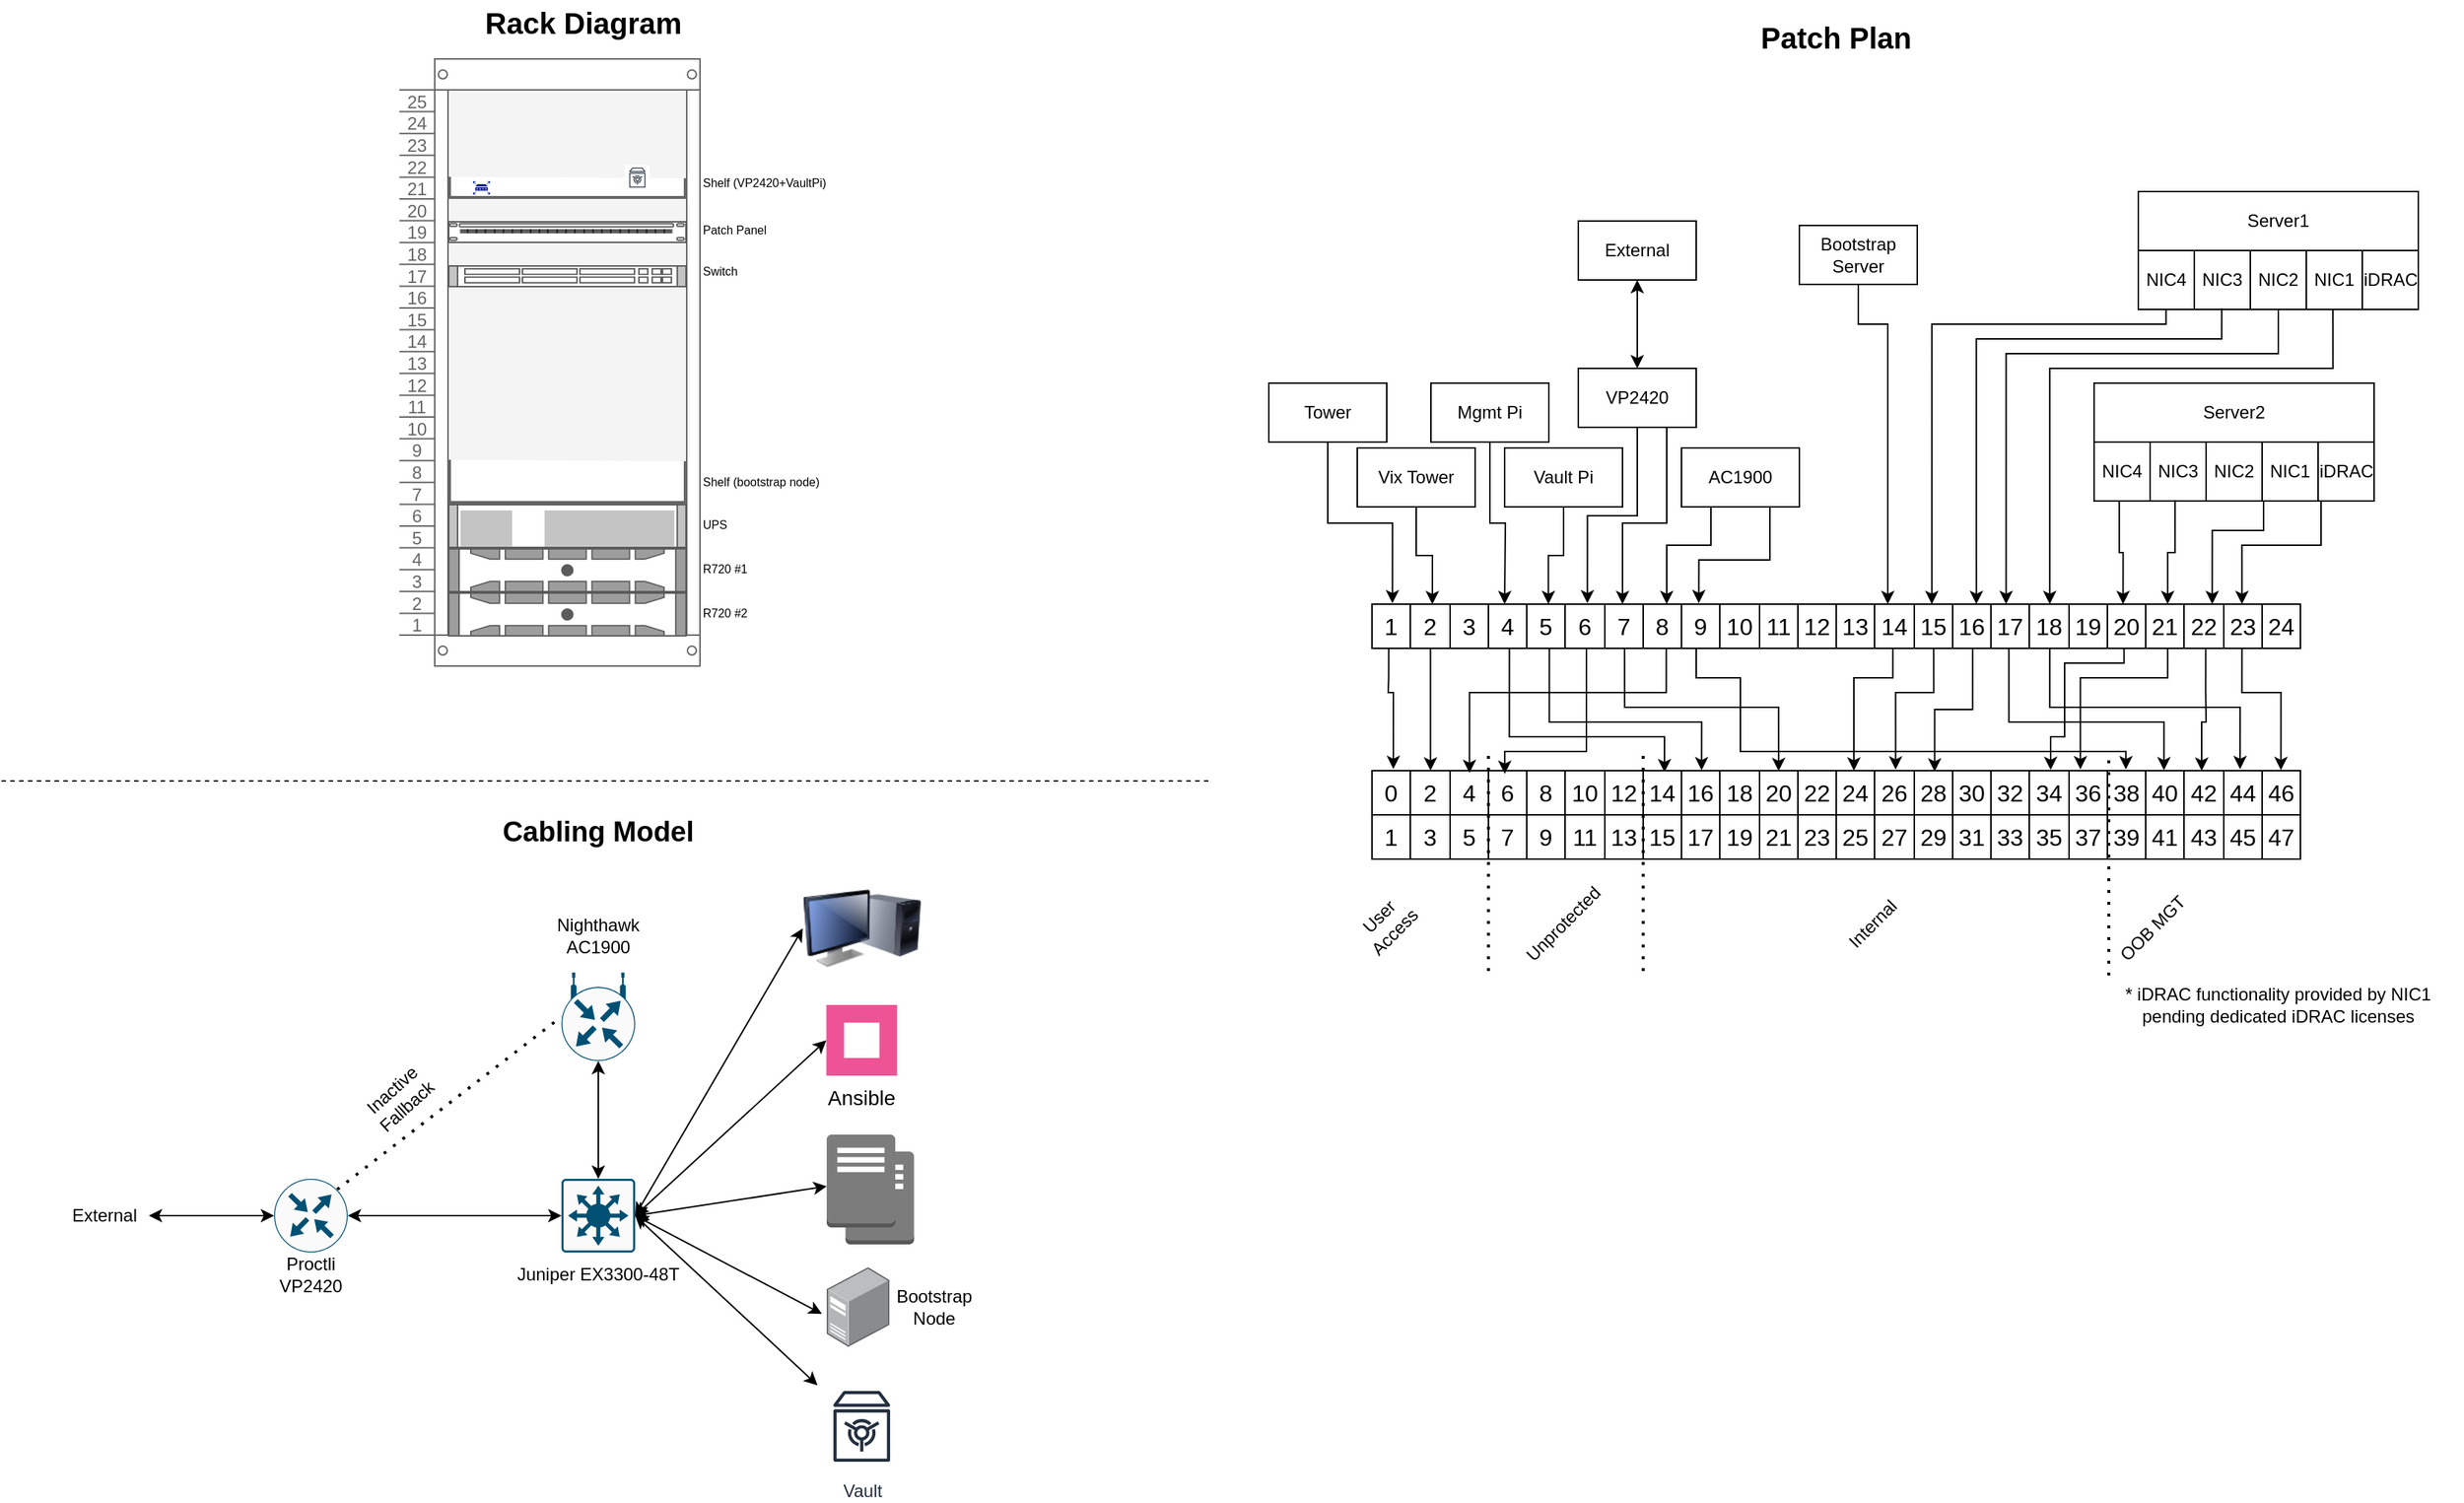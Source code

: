<mxfile version="28.0.6">
  <diagram name="Page-1" id="3a_alY-m2_s3Xfb2v9r6">
    <mxGraphModel dx="1228" dy="710" grid="1" gridSize="10" guides="1" tooltips="1" connect="1" arrows="1" fold="1" page="1" pageScale="1" pageWidth="850" pageHeight="1100" math="0" shadow="0">
      <root>
        <object label="" id="0">
          <mxCell />
        </object>
        <mxCell id="1" parent="0" />
        <mxCell id="1WeZYifnovVVl7Edg_Gf-1" value="" style="strokeColor=#666666;html=1;verticalLabelPosition=bottom;labelBackgroundColor=#ffffff;verticalAlign=top;outlineConnect=0;shadow=0;dashed=0;shape=mxgraph.rackGeneral.rackCabinet3;fillColor2=#f4f4f4;container=1;collapsible=0;childLayout=rack;allowGaps=1;marginLeft=33;marginRight=9;marginTop=21;marginBottom=22;textColor=#666666;numDisp=descend;" parent="1" vertex="1">
          <mxGeometry x="290" y="50" width="204" height="410" as="geometry" />
        </mxCell>
        <mxCell id="1WeZYifnovVVl7Edg_Gf-9" value="" style="strokeColor=#666666;html=1;labelPosition=right;align=left;spacingLeft=15;shadow=0;dashed=0;outlineConnect=0;shape=mxgraph.rackGeneral.shelf;container=1;collapsible=0" parent="1WeZYifnovVVl7Edg_Gf-1" vertex="1">
          <mxGeometry x="33" y="80" width="162" height="15" as="geometry" />
        </mxCell>
        <mxCell id="1WeZYifnovVVl7Edg_Gf-260" value="" style="sketch=0;aspect=fixed;pointerEvents=1;shadow=0;dashed=0;html=1;strokeColor=none;labelPosition=center;verticalLabelPosition=bottom;verticalAlign=top;align=center;fillColor=#00188D;shape=mxgraph.mscae.enterprise.router" parent="1WeZYifnovVVl7Edg_Gf-9" vertex="1">
          <mxGeometry x="17" y="3" width="11.54" height="9" as="geometry" />
        </mxCell>
        <mxCell id="1WeZYifnovVVl7Edg_Gf-261" value="" style="sketch=0;outlineConnect=0;fontColor=#232F3E;gradientColor=none;strokeColor=#232F3E;fillColor=#ffffff;dashed=0;verticalLabelPosition=bottom;verticalAlign=top;align=center;html=1;fontSize=12;fontStyle=0;aspect=fixed;shape=mxgraph.aws4.resourceIcon;resIcon=mxgraph.aws4.vault;" parent="1WeZYifnovVVl7Edg_Gf-9" vertex="1">
          <mxGeometry x="120" y="-8" width="17" height="17" as="geometry" />
        </mxCell>
        <mxCell id="1WeZYifnovVVl7Edg_Gf-2" value="" style="strokeColor=#666666;html=1;labelPosition=right;align=left;spacingLeft=15;shadow=0;dashed=0;outlineConnect=0;shape=mxgraph.rack.general.cat5e_rack_mount_patch_panel_24_ports;" parent="1WeZYifnovVVl7Edg_Gf-1" vertex="1">
          <mxGeometry x="33" y="110" width="162" height="15" as="geometry" />
        </mxCell>
        <mxCell id="1WeZYifnovVVl7Edg_Gf-10" value="" style="shape=mxgraph.rack.cisco.cisco_catalyst_4948_switch;html=1;labelPosition=right;align=left;spacingLeft=15;dashed=0;shadow=0;fillColor=#ffffff;" parent="1WeZYifnovVVl7Edg_Gf-1" vertex="1">
          <mxGeometry x="33" y="140" width="162" height="15" as="geometry" />
        </mxCell>
        <mxCell id="1WeZYifnovVVl7Edg_Gf-3" value="" style="strokeColor=#666666;html=1;labelPosition=right;align=left;spacingLeft=15;shadow=0;dashed=0;outlineConnect=0;shape=mxgraph.rackGeneral.shelf;container=1;collapsible=0" parent="1WeZYifnovVVl7Edg_Gf-1" vertex="1">
          <mxGeometry x="33" y="272" width="162" height="30" as="geometry" />
        </mxCell>
        <mxCell id="1WeZYifnovVVl7Edg_Gf-5" value="" style="shape=mxgraph.rack.ibm.ibm_1500-2200va_ups;html=1;labelPosition=right;align=left;spacingLeft=15;dashed=0;shadow=0;fillColor=#ffffff;" parent="1WeZYifnovVVl7Edg_Gf-1" vertex="1">
          <mxGeometry x="33" y="302" width="162" height="30" as="geometry" />
        </mxCell>
        <mxCell id="1WeZYifnovVVl7Edg_Gf-8" value="" style="strokeColor=#666666;html=1;labelPosition=right;align=left;spacingLeft=15;shadow=0;dashed=0;outlineConnect=0;shape=mxgraph.rack.dell.dell_poweredge_2u;" parent="1WeZYifnovVVl7Edg_Gf-1" vertex="1">
          <mxGeometry x="33" y="332" width="162" height="30" as="geometry" />
        </mxCell>
        <mxCell id="1WeZYifnovVVl7Edg_Gf-7" value="" style="strokeColor=#666666;html=1;labelPosition=right;align=left;spacingLeft=15;shadow=0;dashed=0;outlineConnect=0;shape=mxgraph.rack.dell.dell_poweredge_2u;" parent="1WeZYifnovVVl7Edg_Gf-1" vertex="1">
          <mxGeometry x="33" y="362" width="162" height="30" as="geometry" />
        </mxCell>
        <mxCell id="1WeZYifnovVVl7Edg_Gf-11" value="Rack Diagram" style="text;html=1;align=center;verticalAlign=middle;whiteSpace=wrap;rounded=0;fontSize=20;fontStyle=1" parent="1" vertex="1">
          <mxGeometry x="330" y="10" width="170" height="30" as="geometry" />
        </mxCell>
        <mxCell id="1WeZYifnovVVl7Edg_Gf-12" value="Shelf (bootstrap node)" style="text;html=1;align=left;verticalAlign=middle;whiteSpace=wrap;rounded=0;fontSize=8;" parent="1" vertex="1">
          <mxGeometry x="494" y="331" width="86" height="12" as="geometry" />
        </mxCell>
        <mxCell id="1WeZYifnovVVl7Edg_Gf-13" value="UPS" style="text;html=1;align=left;verticalAlign=middle;whiteSpace=wrap;rounded=0;fontSize=8;" parent="1" vertex="1">
          <mxGeometry x="494" y="360" width="26" height="12" as="geometry" />
        </mxCell>
        <mxCell id="1WeZYifnovVVl7Edg_Gf-14" value="R720 #1" style="text;html=1;align=left;verticalAlign=middle;whiteSpace=wrap;rounded=0;fontSize=8;" parent="1" vertex="1">
          <mxGeometry x="494" y="390" width="36" height="12" as="geometry" />
        </mxCell>
        <mxCell id="1WeZYifnovVVl7Edg_Gf-15" value="R720 #2" style="text;html=1;align=left;verticalAlign=middle;whiteSpace=wrap;rounded=0;fontSize=8;" parent="1" vertex="1">
          <mxGeometry x="494" y="420" width="36" height="12" as="geometry" />
        </mxCell>
        <mxCell id="1WeZYifnovVVl7Edg_Gf-16" value="Patch Panel" style="text;html=1;align=left;verticalAlign=middle;whiteSpace=wrap;rounded=0;fontSize=8;" parent="1" vertex="1">
          <mxGeometry x="494" y="160" width="56" height="12" as="geometry" />
        </mxCell>
        <mxCell id="1WeZYifnovVVl7Edg_Gf-17" value="Switch" style="text;html=1;align=left;verticalAlign=middle;whiteSpace=wrap;rounded=0;fontSize=8;" parent="1" vertex="1">
          <mxGeometry x="494" y="188" width="56" height="12" as="geometry" />
        </mxCell>
        <mxCell id="1WeZYifnovVVl7Edg_Gf-18" value="Shelf (VP2420+VaultPi)" style="text;html=1;align=left;verticalAlign=middle;whiteSpace=wrap;rounded=0;fontSize=8;" parent="1" vertex="1">
          <mxGeometry x="494" y="128" width="86" height="12" as="geometry" />
        </mxCell>
        <mxCell id="1WeZYifnovVVl7Edg_Gf-19" value="" style="group" parent="1" vertex="1" connectable="0">
          <mxGeometry x="360" y="810" width="130" height="80" as="geometry" />
        </mxCell>
        <mxCell id="KC1Aw0KQFRhmaeJQ0zwd-1" value="" style="sketch=0;points=[[0.015,0.015,0],[0.985,0.015,0],[0.985,0.985,0],[0.015,0.985,0],[0.25,0,0],[0.5,0,0],[0.75,0,0],[1,0.25,0],[1,0.5,0],[1,0.75,0],[0.75,1,0],[0.5,1,0],[0.25,1,0],[0,0.75,0],[0,0.5,0],[0,0.25,0]];verticalLabelPosition=bottom;html=1;verticalAlign=top;aspect=fixed;align=center;pointerEvents=1;shape=mxgraph.cisco19.rect;prIcon=l3_switch;fillColor=#FAFAFA;strokeColor=#005073;textShadow=1;" parent="1WeZYifnovVVl7Edg_Gf-19" vertex="1">
          <mxGeometry x="40" width="50" height="50" as="geometry" />
        </mxCell>
        <mxCell id="KC1Aw0KQFRhmaeJQ0zwd-2" value="Juniper EX3300-48T" style="text;html=1;align=center;verticalAlign=middle;whiteSpace=wrap;rounded=0;" parent="1WeZYifnovVVl7Edg_Gf-19" vertex="1">
          <mxGeometry y="50" width="130" height="30" as="geometry" />
        </mxCell>
        <mxCell id="1WeZYifnovVVl7Edg_Gf-20" value="" style="group" parent="1" vertex="1" connectable="0">
          <mxGeometry x="200" y="810" width="60" height="80" as="geometry" />
        </mxCell>
        <mxCell id="KC1Aw0KQFRhmaeJQ0zwd-3" value="" style="sketch=0;points=[[0.5,0,0],[1,0.5,0],[0.5,1,0],[0,0.5,0],[0.145,0.145,0],[0.856,0.145,0],[0.855,0.856,0],[0.145,0.855,0]];verticalLabelPosition=bottom;html=1;verticalAlign=top;aspect=fixed;align=center;pointerEvents=1;shape=mxgraph.cisco19.rect;prIcon=router;fillColor=#FAFAFA;strokeColor=#005073;" parent="1WeZYifnovVVl7Edg_Gf-20" vertex="1">
          <mxGeometry x="5" width="50" height="50" as="geometry" />
        </mxCell>
        <mxCell id="KC1Aw0KQFRhmaeJQ0zwd-4" value="Proctli&lt;br&gt;VP2420" style="text;html=1;align=center;verticalAlign=middle;whiteSpace=wrap;rounded=0;" parent="1WeZYifnovVVl7Edg_Gf-20" vertex="1">
          <mxGeometry y="50" width="60" height="30" as="geometry" />
        </mxCell>
        <mxCell id="1WeZYifnovVVl7Edg_Gf-22" value="External" style="text;html=1;align=center;verticalAlign=middle;whiteSpace=wrap;rounded=0;" parent="1" vertex="1">
          <mxGeometry x="60" y="820" width="60" height="30" as="geometry" />
        </mxCell>
        <mxCell id="1WeZYifnovVVl7Edg_Gf-23" value="" style="endArrow=classic;startArrow=classic;html=1;rounded=0;exitX=1;exitY=0.5;exitDx=0;exitDy=0;entryX=0;entryY=0.5;entryDx=0;entryDy=0;entryPerimeter=0;" parent="1" source="1WeZYifnovVVl7Edg_Gf-22" target="KC1Aw0KQFRhmaeJQ0zwd-3" edge="1">
          <mxGeometry width="50" height="50" relative="1" as="geometry">
            <mxPoint x="460" y="820" as="sourcePoint" />
            <mxPoint x="510" y="770" as="targetPoint" />
          </mxGeometry>
        </mxCell>
        <mxCell id="1WeZYifnovVVl7Edg_Gf-24" value="" style="endArrow=classic;startArrow=classic;html=1;rounded=0;exitX=1;exitY=0.5;exitDx=0;exitDy=0;exitPerimeter=0;entryX=0;entryY=0.5;entryDx=0;entryDy=0;entryPerimeter=0;" parent="1" source="KC1Aw0KQFRhmaeJQ0zwd-3" target="KC1Aw0KQFRhmaeJQ0zwd-1" edge="1">
          <mxGeometry width="50" height="50" relative="1" as="geometry">
            <mxPoint x="240" y="830" as="sourcePoint" />
            <mxPoint x="400" y="840" as="targetPoint" />
          </mxGeometry>
        </mxCell>
        <mxCell id="1WeZYifnovVVl7Edg_Gf-25" value="" style="group" parent="1" vertex="1" connectable="0">
          <mxGeometry x="395" y="630" width="60" height="100" as="geometry" />
        </mxCell>
        <mxCell id="KC1Aw0KQFRhmaeJQ0zwd-6" value="Nighthawk AC1900" style="text;html=1;align=center;verticalAlign=middle;whiteSpace=wrap;rounded=0;" parent="1WeZYifnovVVl7Edg_Gf-25" vertex="1">
          <mxGeometry width="60" height="30" as="geometry" />
        </mxCell>
        <mxCell id="KC1Aw0KQFRhmaeJQ0zwd-5" value="" style="sketch=0;points=[[0.5,0,0],[1,0.5,0],[0.5,1,0],[0,0.5,0],[0.145,0.145,0],[0.856,0.145,0],[0.855,0.856,0],[0.145,0.855,0]];verticalLabelPosition=bottom;html=1;verticalAlign=top;aspect=fixed;align=center;pointerEvents=1;shape=mxgraph.cisco19.rect;prIcon=wireless_router;fillColor=#FAFAFA;strokeColor=#005073;" parent="1WeZYifnovVVl7Edg_Gf-25" vertex="1">
          <mxGeometry x="5" y="40" width="50" height="60" as="geometry" />
        </mxCell>
        <mxCell id="1WeZYifnovVVl7Edg_Gf-26" value="" style="endArrow=classic;startArrow=classic;html=1;rounded=0;entryX=0.5;entryY=1;entryDx=0;entryDy=0;entryPerimeter=0;exitX=0.5;exitY=0;exitDx=0;exitDy=0;exitPerimeter=0;" parent="1" source="KC1Aw0KQFRhmaeJQ0zwd-1" target="KC1Aw0KQFRhmaeJQ0zwd-5" edge="1">
          <mxGeometry width="50" height="50" relative="1" as="geometry">
            <mxPoint x="430" y="810" as="sourcePoint" />
            <mxPoint x="480" y="760" as="targetPoint" />
          </mxGeometry>
        </mxCell>
        <mxCell id="1WeZYifnovVVl7Edg_Gf-27" value="" style="endArrow=none;dashed=1;html=1;dashPattern=1 3;strokeWidth=2;rounded=0;exitX=0.856;exitY=0.145;exitDx=0;exitDy=0;exitPerimeter=0;entryX=0;entryY=0.5;entryDx=0;entryDy=0;entryPerimeter=0;" parent="1" source="KC1Aw0KQFRhmaeJQ0zwd-3" target="KC1Aw0KQFRhmaeJQ0zwd-5" edge="1">
          <mxGeometry width="50" height="50" relative="1" as="geometry">
            <mxPoint x="420" y="830" as="sourcePoint" />
            <mxPoint x="470" y="780" as="targetPoint" />
          </mxGeometry>
        </mxCell>
        <mxCell id="1WeZYifnovVVl7Edg_Gf-28" value="Inactive Fallback" style="text;html=1;align=center;verticalAlign=middle;whiteSpace=wrap;rounded=0;rotation=318;" parent="1" vertex="1">
          <mxGeometry x="260" y="740" width="60" height="30" as="geometry" />
        </mxCell>
        <mxCell id="1WeZYifnovVVl7Edg_Gf-30" value="" style="endArrow=classic;startArrow=classic;html=1;rounded=0;exitX=1;exitY=0.5;exitDx=0;exitDy=0;exitPerimeter=0;" parent="1" source="KC1Aw0KQFRhmaeJQ0zwd-1" target="NUuXP2O3mSexVDJCBuf6-3" edge="1">
          <mxGeometry width="50" height="50" relative="1" as="geometry">
            <mxPoint x="370" y="840" as="sourcePoint" />
            <mxPoint x="590" y="843" as="targetPoint" />
          </mxGeometry>
        </mxCell>
        <mxCell id="1WeZYifnovVVl7Edg_Gf-34" value="Vault" style="sketch=0;outlineConnect=0;fontColor=#232F3E;gradientColor=none;strokeColor=#232F3E;fillColor=#ffffff;dashed=0;verticalLabelPosition=bottom;verticalAlign=top;align=center;html=1;fontSize=12;fontStyle=0;aspect=fixed;shape=mxgraph.aws4.resourceIcon;resIcon=mxgraph.aws4.vault;" parent="1" vertex="1">
          <mxGeometry x="573.75" y="948" width="60" height="60" as="geometry" />
        </mxCell>
        <mxCell id="1WeZYifnovVVl7Edg_Gf-35" value="" style="endArrow=classic;startArrow=classic;html=1;rounded=0;exitX=1;exitY=0.5;exitDx=0;exitDy=0;exitPerimeter=0;" parent="1" source="KC1Aw0KQFRhmaeJQ0zwd-1" target="1WeZYifnovVVl7Edg_Gf-34" edge="1">
          <mxGeometry width="50" height="50" relative="1" as="geometry">
            <mxPoint x="520" y="840" as="sourcePoint" />
            <mxPoint x="660" y="860" as="targetPoint" />
          </mxGeometry>
        </mxCell>
        <mxCell id="1WeZYifnovVVl7Edg_Gf-36" value="Ansible" style="shape=rect;fillColor=#EE5396;aspect=fixed;resizable=0;labelPosition=center;verticalLabelPosition=bottom;align=center;verticalAlign=top;strokeColor=none;fontSize=14;" parent="1" vertex="1">
          <mxGeometry x="579.75" y="692" width="48" height="48" as="geometry" />
        </mxCell>
        <mxCell id="1WeZYifnovVVl7Edg_Gf-37" value="" style="fillColor=#ffffff;strokeColor=none;dashed=0;outlineConnect=0;html=1;labelPosition=center;verticalLabelPosition=bottom;verticalAlign=top;part=1;movable=0;resizable=0;rotatable=0;shape=mxgraph.ibm_cloud.logo--ansible-community" parent="1WeZYifnovVVl7Edg_Gf-36" vertex="1">
          <mxGeometry width="24" height="24" relative="1" as="geometry">
            <mxPoint x="12" y="12" as="offset" />
          </mxGeometry>
        </mxCell>
        <mxCell id="1WeZYifnovVVl7Edg_Gf-38" value="" style="endArrow=classic;startArrow=classic;html=1;rounded=0;exitX=1;exitY=0.5;exitDx=0;exitDy=0;exitPerimeter=0;entryX=0;entryY=0.5;entryDx=0;entryDy=0;" parent="1" source="KC1Aw0KQFRhmaeJQ0zwd-1" target="1WeZYifnovVVl7Edg_Gf-36" edge="1">
          <mxGeometry width="50" height="50" relative="1" as="geometry">
            <mxPoint x="560" y="890" as="sourcePoint" />
            <mxPoint x="684" y="966" as="targetPoint" />
          </mxGeometry>
        </mxCell>
        <mxCell id="1WeZYifnovVVl7Edg_Gf-39" value="" style="image;html=1;image=img/lib/clip_art/computers/Monitor_Tower_128x128.png" parent="1" vertex="1">
          <mxGeometry x="563.75" y="600" width="80" height="80" as="geometry" />
        </mxCell>
        <mxCell id="1WeZYifnovVVl7Edg_Gf-40" value="" style="endArrow=classic;startArrow=classic;html=1;rounded=0;exitX=1;exitY=0.5;exitDx=0;exitDy=0;exitPerimeter=0;entryX=0;entryY=0.5;entryDx=0;entryDy=0;" parent="1" source="KC1Aw0KQFRhmaeJQ0zwd-1" target="1WeZYifnovVVl7Edg_Gf-39" edge="1">
          <mxGeometry width="50" height="50" relative="1" as="geometry">
            <mxPoint x="490" y="881" as="sourcePoint" />
            <mxPoint x="620" y="810" as="targetPoint" />
          </mxGeometry>
        </mxCell>
        <mxCell id="1WeZYifnovVVl7Edg_Gf-43" value="Cabling Model" style="text;html=1;align=center;verticalAlign=middle;whiteSpace=wrap;rounded=0;fontStyle=1;fontSize=19;" parent="1" vertex="1">
          <mxGeometry x="310" y="560" width="230" height="30" as="geometry" />
        </mxCell>
        <mxCell id="1WeZYifnovVVl7Edg_Gf-44" value="" style="endArrow=none;dashed=1;html=1;rounded=0;" parent="1" edge="1">
          <mxGeometry width="50" height="50" relative="1" as="geometry">
            <mxPoint x="20" y="540" as="sourcePoint" />
            <mxPoint x="840" y="540" as="targetPoint" />
          </mxGeometry>
        </mxCell>
        <mxCell id="1WeZYifnovVVl7Edg_Gf-47" value="Patch Plan" style="text;html=1;align=center;verticalAlign=middle;whiteSpace=wrap;rounded=0;fontSize=20;fontStyle=1" parent="1" vertex="1">
          <mxGeometry x="1180" y="20" width="170" height="30" as="geometry" />
        </mxCell>
        <mxCell id="1WeZYifnovVVl7Edg_Gf-238" style="edgeStyle=orthogonalEdgeStyle;rounded=0;orthogonalLoop=1;jettySize=auto;html=1;exitX=0.018;exitY=0.986;exitDx=0;exitDy=0;exitPerimeter=0;entryX=0.023;entryY=-0.037;entryDx=0;entryDy=0;entryPerimeter=0;" parent="1" source="1WeZYifnovVVl7Edg_Gf-70" target="1WeZYifnovVVl7Edg_Gf-96" edge="1">
          <mxGeometry relative="1" as="geometry">
            <mxPoint x="949.968" y="560" as="targetPoint" />
            <Array as="points">
              <mxPoint x="961" y="470" />
              <mxPoint x="961" y="480" />
              <mxPoint x="965" y="480" />
            </Array>
          </mxGeometry>
        </mxCell>
        <mxCell id="1WeZYifnovVVl7Edg_Gf-240" style="edgeStyle=orthogonalEdgeStyle;rounded=0;orthogonalLoop=1;jettySize=auto;html=1;exitX=0.148;exitY=0.988;exitDx=0;exitDy=0;entryX=0.315;entryY=0.018;entryDx=0;entryDy=0;entryPerimeter=0;exitPerimeter=0;" parent="1" source="1WeZYifnovVVl7Edg_Gf-70" target="1WeZYifnovVVl7Edg_Gf-95" edge="1">
          <mxGeometry relative="1" as="geometry">
            <mxPoint x="1130" y="510" as="targetPoint" />
            <Array as="points">
              <mxPoint x="1043" y="510" />
              <mxPoint x="1148" y="510" />
            </Array>
          </mxGeometry>
        </mxCell>
        <mxCell id="1WeZYifnovVVl7Edg_Gf-249" style="edgeStyle=orthogonalEdgeStyle;rounded=0;orthogonalLoop=1;jettySize=auto;html=1;exitX=0.937;exitY=1.015;exitDx=0;exitDy=0;entryX=0.979;entryY=-0.006;entryDx=0;entryDy=0;entryPerimeter=0;exitPerimeter=0;" parent="1" source="1WeZYifnovVVl7Edg_Gf-70" target="1WeZYifnovVVl7Edg_Gf-95" edge="1">
          <mxGeometry relative="1" as="geometry">
            <mxPoint x="1570" y="510" as="targetPoint" />
            <Array as="points">
              <mxPoint x="1540" y="480" />
              <mxPoint x="1567" y="480" />
            </Array>
          </mxGeometry>
        </mxCell>
        <mxCell id="1WeZYifnovVVl7Edg_Gf-49" value="" style="shape=table;startSize=0;container=1;collapsible=0;childLayout=tableLayout;verticalAlign=middle;align=center;" parent="1" vertex="1">
          <mxGeometry x="950" y="420" width="630" height="30" as="geometry" />
        </mxCell>
        <mxCell id="1WeZYifnovVVl7Edg_Gf-70" style="shape=tableRow;horizontal=0;startSize=0;swimlaneHead=0;swimlaneBody=0;strokeColor=inherit;top=0;left=0;bottom=0;right=0;collapsible=0;dropTarget=0;fillColor=none;points=[[0,0.5],[1,0.5]];portConstraint=eastwest;fontSize=16;" parent="1WeZYifnovVVl7Edg_Gf-49" vertex="1">
          <mxGeometry width="630" height="30" as="geometry" />
        </mxCell>
        <mxCell id="1WeZYifnovVVl7Edg_Gf-71" value="1" style="shape=partialRectangle;html=1;whiteSpace=wrap;connectable=0;strokeColor=inherit;overflow=hidden;fillColor=none;top=0;left=0;bottom=0;right=0;pointerEvents=1;fontSize=16;" parent="1WeZYifnovVVl7Edg_Gf-70" vertex="1">
          <mxGeometry width="26" height="30" as="geometry">
            <mxRectangle width="26" height="30" as="alternateBounds" />
          </mxGeometry>
        </mxCell>
        <mxCell id="1WeZYifnovVVl7Edg_Gf-72" value="2" style="shape=partialRectangle;html=1;whiteSpace=wrap;connectable=0;strokeColor=inherit;overflow=hidden;fillColor=none;top=0;left=0;bottom=0;right=0;pointerEvents=1;fontSize=16;" parent="1WeZYifnovVVl7Edg_Gf-70" vertex="1">
          <mxGeometry x="26" width="27" height="30" as="geometry">
            <mxRectangle width="27" height="30" as="alternateBounds" />
          </mxGeometry>
        </mxCell>
        <mxCell id="1WeZYifnovVVl7Edg_Gf-73" value="3" style="shape=partialRectangle;html=1;whiteSpace=wrap;connectable=0;strokeColor=inherit;overflow=hidden;fillColor=none;top=0;left=0;bottom=0;right=0;pointerEvents=1;fontSize=16;" parent="1WeZYifnovVVl7Edg_Gf-70" vertex="1">
          <mxGeometry x="53" width="26" height="30" as="geometry">
            <mxRectangle width="26" height="30" as="alternateBounds" />
          </mxGeometry>
        </mxCell>
        <mxCell id="1WeZYifnovVVl7Edg_Gf-74" value="4" style="shape=partialRectangle;html=1;whiteSpace=wrap;connectable=0;strokeColor=inherit;overflow=hidden;fillColor=none;top=0;left=0;bottom=0;right=0;pointerEvents=1;fontSize=16;" parent="1WeZYifnovVVl7Edg_Gf-70" vertex="1">
          <mxGeometry x="79" width="26" height="30" as="geometry">
            <mxRectangle width="26" height="30" as="alternateBounds" />
          </mxGeometry>
        </mxCell>
        <mxCell id="1WeZYifnovVVl7Edg_Gf-75" value="5" style="shape=partialRectangle;html=1;whiteSpace=wrap;connectable=0;strokeColor=inherit;overflow=hidden;fillColor=none;top=0;left=0;bottom=0;right=0;pointerEvents=1;fontSize=16;" parent="1WeZYifnovVVl7Edg_Gf-70" vertex="1">
          <mxGeometry x="105" width="26" height="30" as="geometry">
            <mxRectangle width="26" height="30" as="alternateBounds" />
          </mxGeometry>
        </mxCell>
        <mxCell id="1WeZYifnovVVl7Edg_Gf-76" value="6" style="shape=partialRectangle;html=1;whiteSpace=wrap;connectable=0;strokeColor=inherit;overflow=hidden;fillColor=none;top=0;left=0;bottom=0;right=0;pointerEvents=1;fontSize=16;" parent="1WeZYifnovVVl7Edg_Gf-70" vertex="1">
          <mxGeometry x="131" width="27" height="30" as="geometry">
            <mxRectangle width="27" height="30" as="alternateBounds" />
          </mxGeometry>
        </mxCell>
        <mxCell id="1WeZYifnovVVl7Edg_Gf-77" value="7" style="shape=partialRectangle;html=1;whiteSpace=wrap;connectable=0;strokeColor=inherit;overflow=hidden;fillColor=none;top=0;left=0;bottom=0;right=0;pointerEvents=1;fontSize=16;" parent="1WeZYifnovVVl7Edg_Gf-70" vertex="1">
          <mxGeometry x="158" width="26" height="30" as="geometry">
            <mxRectangle width="26" height="30" as="alternateBounds" />
          </mxGeometry>
        </mxCell>
        <mxCell id="1WeZYifnovVVl7Edg_Gf-78" value="8" style="shape=partialRectangle;html=1;whiteSpace=wrap;connectable=0;strokeColor=inherit;overflow=hidden;fillColor=none;top=0;left=0;bottom=0;right=0;pointerEvents=1;fontSize=16;" parent="1WeZYifnovVVl7Edg_Gf-70" vertex="1">
          <mxGeometry x="184" width="26" height="30" as="geometry">
            <mxRectangle width="26" height="30" as="alternateBounds" />
          </mxGeometry>
        </mxCell>
        <mxCell id="1WeZYifnovVVl7Edg_Gf-79" value="9" style="shape=partialRectangle;html=1;whiteSpace=wrap;connectable=0;strokeColor=inherit;overflow=hidden;fillColor=none;top=0;left=0;bottom=0;right=0;pointerEvents=1;fontSize=16;" parent="1WeZYifnovVVl7Edg_Gf-70" vertex="1">
          <mxGeometry x="210" width="26" height="30" as="geometry">
            <mxRectangle width="26" height="30" as="alternateBounds" />
          </mxGeometry>
        </mxCell>
        <mxCell id="1WeZYifnovVVl7Edg_Gf-80" value="10" style="shape=partialRectangle;html=1;whiteSpace=wrap;connectable=0;strokeColor=inherit;overflow=hidden;fillColor=none;top=0;left=0;bottom=0;right=0;pointerEvents=1;fontSize=16;" parent="1WeZYifnovVVl7Edg_Gf-70" vertex="1">
          <mxGeometry x="236" width="27" height="30" as="geometry">
            <mxRectangle width="27" height="30" as="alternateBounds" />
          </mxGeometry>
        </mxCell>
        <mxCell id="1WeZYifnovVVl7Edg_Gf-81" value="11" style="shape=partialRectangle;html=1;whiteSpace=wrap;connectable=0;strokeColor=inherit;overflow=hidden;fillColor=none;top=0;left=0;bottom=0;right=0;pointerEvents=1;fontSize=16;" parent="1WeZYifnovVVl7Edg_Gf-70" vertex="1">
          <mxGeometry x="263" width="26" height="30" as="geometry">
            <mxRectangle width="26" height="30" as="alternateBounds" />
          </mxGeometry>
        </mxCell>
        <mxCell id="1WeZYifnovVVl7Edg_Gf-82" value="12" style="shape=partialRectangle;html=1;whiteSpace=wrap;connectable=0;strokeColor=inherit;overflow=hidden;fillColor=none;top=0;left=0;bottom=0;right=0;pointerEvents=1;fontSize=16;" parent="1WeZYifnovVVl7Edg_Gf-70" vertex="1">
          <mxGeometry x="289" width="26" height="30" as="geometry">
            <mxRectangle width="26" height="30" as="alternateBounds" />
          </mxGeometry>
        </mxCell>
        <mxCell id="1WeZYifnovVVl7Edg_Gf-83" value="13" style="shape=partialRectangle;html=1;whiteSpace=wrap;connectable=0;strokeColor=inherit;overflow=hidden;fillColor=none;top=0;left=0;bottom=0;right=0;pointerEvents=1;fontSize=16;" parent="1WeZYifnovVVl7Edg_Gf-70" vertex="1">
          <mxGeometry x="315" width="26" height="30" as="geometry">
            <mxRectangle width="26" height="30" as="alternateBounds" />
          </mxGeometry>
        </mxCell>
        <mxCell id="1WeZYifnovVVl7Edg_Gf-84" value="14" style="shape=partialRectangle;html=1;whiteSpace=wrap;connectable=0;strokeColor=inherit;overflow=hidden;fillColor=none;top=0;left=0;bottom=0;right=0;pointerEvents=1;fontSize=16;" parent="1WeZYifnovVVl7Edg_Gf-70" vertex="1">
          <mxGeometry x="341" width="27" height="30" as="geometry">
            <mxRectangle width="27" height="30" as="alternateBounds" />
          </mxGeometry>
        </mxCell>
        <mxCell id="1WeZYifnovVVl7Edg_Gf-85" value="15" style="shape=partialRectangle;html=1;whiteSpace=wrap;connectable=0;strokeColor=inherit;overflow=hidden;fillColor=none;top=0;left=0;bottom=0;right=0;pointerEvents=1;fontSize=16;" parent="1WeZYifnovVVl7Edg_Gf-70" vertex="1">
          <mxGeometry x="368" width="26" height="30" as="geometry">
            <mxRectangle width="26" height="30" as="alternateBounds" />
          </mxGeometry>
        </mxCell>
        <mxCell id="1WeZYifnovVVl7Edg_Gf-86" value="16" style="shape=partialRectangle;html=1;whiteSpace=wrap;connectable=0;strokeColor=inherit;overflow=hidden;fillColor=none;top=0;left=0;bottom=0;right=0;pointerEvents=1;fontSize=16;" parent="1WeZYifnovVVl7Edg_Gf-70" vertex="1">
          <mxGeometry x="394" width="26" height="30" as="geometry">
            <mxRectangle width="26" height="30" as="alternateBounds" />
          </mxGeometry>
        </mxCell>
        <mxCell id="1WeZYifnovVVl7Edg_Gf-87" value="17" style="shape=partialRectangle;html=1;whiteSpace=wrap;connectable=0;strokeColor=inherit;overflow=hidden;fillColor=none;top=0;left=0;bottom=0;right=0;pointerEvents=1;fontSize=16;" parent="1WeZYifnovVVl7Edg_Gf-70" vertex="1">
          <mxGeometry x="420" width="26" height="30" as="geometry">
            <mxRectangle width="26" height="30" as="alternateBounds" />
          </mxGeometry>
        </mxCell>
        <mxCell id="1WeZYifnovVVl7Edg_Gf-88" value="18" style="shape=partialRectangle;html=1;whiteSpace=wrap;connectable=0;strokeColor=inherit;overflow=hidden;fillColor=none;top=0;left=0;bottom=0;right=0;pointerEvents=1;fontSize=16;" parent="1WeZYifnovVVl7Edg_Gf-70" vertex="1">
          <mxGeometry x="446" width="27" height="30" as="geometry">
            <mxRectangle width="27" height="30" as="alternateBounds" />
          </mxGeometry>
        </mxCell>
        <mxCell id="1WeZYifnovVVl7Edg_Gf-89" value="19" style="shape=partialRectangle;html=1;whiteSpace=wrap;connectable=0;strokeColor=inherit;overflow=hidden;fillColor=none;top=0;left=0;bottom=0;right=0;pointerEvents=1;fontSize=16;" parent="1WeZYifnovVVl7Edg_Gf-70" vertex="1">
          <mxGeometry x="473" width="26" height="30" as="geometry">
            <mxRectangle width="26" height="30" as="alternateBounds" />
          </mxGeometry>
        </mxCell>
        <mxCell id="1WeZYifnovVVl7Edg_Gf-90" value="20" style="shape=partialRectangle;html=1;whiteSpace=wrap;connectable=0;strokeColor=inherit;overflow=hidden;fillColor=none;top=0;left=0;bottom=0;right=0;pointerEvents=1;fontSize=16;" parent="1WeZYifnovVVl7Edg_Gf-70" vertex="1">
          <mxGeometry x="499" width="26" height="30" as="geometry">
            <mxRectangle width="26" height="30" as="alternateBounds" />
          </mxGeometry>
        </mxCell>
        <mxCell id="1WeZYifnovVVl7Edg_Gf-91" value="21" style="shape=partialRectangle;html=1;whiteSpace=wrap;connectable=0;strokeColor=inherit;overflow=hidden;fillColor=none;top=0;left=0;bottom=0;right=0;pointerEvents=1;fontSize=16;" parent="1WeZYifnovVVl7Edg_Gf-70" vertex="1">
          <mxGeometry x="525" width="26" height="30" as="geometry">
            <mxRectangle width="26" height="30" as="alternateBounds" />
          </mxGeometry>
        </mxCell>
        <mxCell id="1WeZYifnovVVl7Edg_Gf-92" value="22" style="shape=partialRectangle;html=1;whiteSpace=wrap;connectable=0;strokeColor=inherit;overflow=hidden;fillColor=none;top=0;left=0;bottom=0;right=0;pointerEvents=1;fontSize=16;" parent="1WeZYifnovVVl7Edg_Gf-70" vertex="1">
          <mxGeometry x="551" width="27" height="30" as="geometry">
            <mxRectangle width="27" height="30" as="alternateBounds" />
          </mxGeometry>
        </mxCell>
        <mxCell id="1WeZYifnovVVl7Edg_Gf-93" value="23" style="shape=partialRectangle;html=1;whiteSpace=wrap;connectable=0;strokeColor=inherit;overflow=hidden;fillColor=none;top=0;left=0;bottom=0;right=0;pointerEvents=1;fontSize=16;" parent="1WeZYifnovVVl7Edg_Gf-70" vertex="1">
          <mxGeometry x="578" width="26" height="30" as="geometry">
            <mxRectangle width="26" height="30" as="alternateBounds" />
          </mxGeometry>
        </mxCell>
        <mxCell id="1WeZYifnovVVl7Edg_Gf-94" value="24" style="shape=partialRectangle;html=1;whiteSpace=wrap;connectable=0;strokeColor=inherit;overflow=hidden;fillColor=none;top=0;left=0;bottom=0;right=0;pointerEvents=1;fontSize=16;" parent="1WeZYifnovVVl7Edg_Gf-70" vertex="1">
          <mxGeometry x="604" width="26" height="30" as="geometry">
            <mxRectangle width="26" height="30" as="alternateBounds" />
          </mxGeometry>
        </mxCell>
        <mxCell id="1WeZYifnovVVl7Edg_Gf-95" value="" style="shape=table;startSize=0;container=1;collapsible=0;childLayout=tableLayout;verticalAlign=middle;align=center;" parent="1" vertex="1">
          <mxGeometry x="950" y="533" width="630" height="60" as="geometry" />
        </mxCell>
        <mxCell id="1WeZYifnovVVl7Edg_Gf-96" style="shape=tableRow;horizontal=0;startSize=0;swimlaneHead=0;swimlaneBody=0;strokeColor=inherit;top=0;left=0;bottom=0;right=0;collapsible=0;dropTarget=0;fillColor=none;points=[[0,0.5],[1,0.5]];portConstraint=eastwest;fontSize=16;" parent="1WeZYifnovVVl7Edg_Gf-95" vertex="1">
          <mxGeometry width="630" height="30" as="geometry" />
        </mxCell>
        <mxCell id="1WeZYifnovVVl7Edg_Gf-97" value="0" style="shape=partialRectangle;html=1;whiteSpace=wrap;connectable=0;strokeColor=inherit;overflow=hidden;fillColor=none;top=0;left=0;bottom=0;right=0;pointerEvents=1;fontSize=16;" parent="1WeZYifnovVVl7Edg_Gf-96" vertex="1">
          <mxGeometry width="26" height="30" as="geometry">
            <mxRectangle width="26" height="30" as="alternateBounds" />
          </mxGeometry>
        </mxCell>
        <mxCell id="1WeZYifnovVVl7Edg_Gf-98" value="2" style="shape=partialRectangle;html=1;whiteSpace=wrap;connectable=0;strokeColor=inherit;overflow=hidden;fillColor=none;top=0;left=0;bottom=0;right=0;pointerEvents=1;fontSize=16;" parent="1WeZYifnovVVl7Edg_Gf-96" vertex="1">
          <mxGeometry x="26" width="27" height="30" as="geometry">
            <mxRectangle width="27" height="30" as="alternateBounds" />
          </mxGeometry>
        </mxCell>
        <mxCell id="1WeZYifnovVVl7Edg_Gf-99" value="4" style="shape=partialRectangle;html=1;whiteSpace=wrap;connectable=0;strokeColor=inherit;overflow=hidden;fillColor=none;top=0;left=0;bottom=0;right=0;pointerEvents=1;fontSize=16;" parent="1WeZYifnovVVl7Edg_Gf-96" vertex="1">
          <mxGeometry x="53" width="26" height="30" as="geometry">
            <mxRectangle width="26" height="30" as="alternateBounds" />
          </mxGeometry>
        </mxCell>
        <mxCell id="1WeZYifnovVVl7Edg_Gf-100" value="6" style="shape=partialRectangle;html=1;whiteSpace=wrap;connectable=0;strokeColor=inherit;overflow=hidden;fillColor=none;top=0;left=0;bottom=0;right=0;pointerEvents=1;fontSize=16;" parent="1WeZYifnovVVl7Edg_Gf-96" vertex="1">
          <mxGeometry x="79" width="26" height="30" as="geometry">
            <mxRectangle width="26" height="30" as="alternateBounds" />
          </mxGeometry>
        </mxCell>
        <mxCell id="1WeZYifnovVVl7Edg_Gf-101" value="8" style="shape=partialRectangle;html=1;whiteSpace=wrap;connectable=0;strokeColor=inherit;overflow=hidden;fillColor=none;top=0;left=0;bottom=0;right=0;pointerEvents=1;fontSize=16;" parent="1WeZYifnovVVl7Edg_Gf-96" vertex="1">
          <mxGeometry x="105" width="26" height="30" as="geometry">
            <mxRectangle width="26" height="30" as="alternateBounds" />
          </mxGeometry>
        </mxCell>
        <mxCell id="1WeZYifnovVVl7Edg_Gf-102" value="10" style="shape=partialRectangle;html=1;whiteSpace=wrap;connectable=0;strokeColor=inherit;overflow=hidden;fillColor=none;top=0;left=0;bottom=0;right=0;pointerEvents=1;fontSize=16;" parent="1WeZYifnovVVl7Edg_Gf-96" vertex="1">
          <mxGeometry x="131" width="27" height="30" as="geometry">
            <mxRectangle width="27" height="30" as="alternateBounds" />
          </mxGeometry>
        </mxCell>
        <mxCell id="1WeZYifnovVVl7Edg_Gf-103" value="12" style="shape=partialRectangle;html=1;whiteSpace=wrap;connectable=0;strokeColor=inherit;overflow=hidden;fillColor=none;top=0;left=0;bottom=0;right=0;pointerEvents=1;fontSize=16;" parent="1WeZYifnovVVl7Edg_Gf-96" vertex="1">
          <mxGeometry x="158" width="26" height="30" as="geometry">
            <mxRectangle width="26" height="30" as="alternateBounds" />
          </mxGeometry>
        </mxCell>
        <mxCell id="1WeZYifnovVVl7Edg_Gf-104" value="14" style="shape=partialRectangle;html=1;whiteSpace=wrap;connectable=0;strokeColor=inherit;overflow=hidden;fillColor=none;top=0;left=0;bottom=0;right=0;pointerEvents=1;fontSize=16;" parent="1WeZYifnovVVl7Edg_Gf-96" vertex="1">
          <mxGeometry x="184" width="26" height="30" as="geometry">
            <mxRectangle width="26" height="30" as="alternateBounds" />
          </mxGeometry>
        </mxCell>
        <mxCell id="1WeZYifnovVVl7Edg_Gf-105" value="16" style="shape=partialRectangle;html=1;whiteSpace=wrap;connectable=0;strokeColor=inherit;overflow=hidden;fillColor=none;top=0;left=0;bottom=0;right=0;pointerEvents=1;fontSize=16;" parent="1WeZYifnovVVl7Edg_Gf-96" vertex="1">
          <mxGeometry x="210" width="26" height="30" as="geometry">
            <mxRectangle width="26" height="30" as="alternateBounds" />
          </mxGeometry>
        </mxCell>
        <mxCell id="1WeZYifnovVVl7Edg_Gf-106" value="18" style="shape=partialRectangle;html=1;whiteSpace=wrap;connectable=0;strokeColor=inherit;overflow=hidden;fillColor=none;top=0;left=0;bottom=0;right=0;pointerEvents=1;fontSize=16;" parent="1WeZYifnovVVl7Edg_Gf-96" vertex="1">
          <mxGeometry x="236" width="27" height="30" as="geometry">
            <mxRectangle width="27" height="30" as="alternateBounds" />
          </mxGeometry>
        </mxCell>
        <mxCell id="1WeZYifnovVVl7Edg_Gf-107" value="20" style="shape=partialRectangle;html=1;whiteSpace=wrap;connectable=0;strokeColor=inherit;overflow=hidden;fillColor=none;top=0;left=0;bottom=0;right=0;pointerEvents=1;fontSize=16;" parent="1WeZYifnovVVl7Edg_Gf-96" vertex="1">
          <mxGeometry x="263" width="26" height="30" as="geometry">
            <mxRectangle width="26" height="30" as="alternateBounds" />
          </mxGeometry>
        </mxCell>
        <mxCell id="1WeZYifnovVVl7Edg_Gf-108" value="22" style="shape=partialRectangle;html=1;whiteSpace=wrap;connectable=0;strokeColor=inherit;overflow=hidden;fillColor=none;top=0;left=0;bottom=0;right=0;pointerEvents=1;fontSize=16;" parent="1WeZYifnovVVl7Edg_Gf-96" vertex="1">
          <mxGeometry x="289" width="26" height="30" as="geometry">
            <mxRectangle width="26" height="30" as="alternateBounds" />
          </mxGeometry>
        </mxCell>
        <mxCell id="1WeZYifnovVVl7Edg_Gf-109" value="24" style="shape=partialRectangle;html=1;whiteSpace=wrap;connectable=0;strokeColor=inherit;overflow=hidden;fillColor=none;top=0;left=0;bottom=0;right=0;pointerEvents=1;fontSize=16;" parent="1WeZYifnovVVl7Edg_Gf-96" vertex="1">
          <mxGeometry x="315" width="26" height="30" as="geometry">
            <mxRectangle width="26" height="30" as="alternateBounds" />
          </mxGeometry>
        </mxCell>
        <mxCell id="1WeZYifnovVVl7Edg_Gf-110" value="26" style="shape=partialRectangle;html=1;whiteSpace=wrap;connectable=0;strokeColor=inherit;overflow=hidden;fillColor=none;top=0;left=0;bottom=0;right=0;pointerEvents=1;fontSize=16;" parent="1WeZYifnovVVl7Edg_Gf-96" vertex="1">
          <mxGeometry x="341" width="27" height="30" as="geometry">
            <mxRectangle width="27" height="30" as="alternateBounds" />
          </mxGeometry>
        </mxCell>
        <mxCell id="1WeZYifnovVVl7Edg_Gf-111" value="28" style="shape=partialRectangle;html=1;whiteSpace=wrap;connectable=0;strokeColor=inherit;overflow=hidden;fillColor=none;top=0;left=0;bottom=0;right=0;pointerEvents=1;fontSize=16;" parent="1WeZYifnovVVl7Edg_Gf-96" vertex="1">
          <mxGeometry x="368" width="26" height="30" as="geometry">
            <mxRectangle width="26" height="30" as="alternateBounds" />
          </mxGeometry>
        </mxCell>
        <mxCell id="1WeZYifnovVVl7Edg_Gf-112" value="30" style="shape=partialRectangle;html=1;whiteSpace=wrap;connectable=0;strokeColor=inherit;overflow=hidden;fillColor=none;top=0;left=0;bottom=0;right=0;pointerEvents=1;fontSize=16;" parent="1WeZYifnovVVl7Edg_Gf-96" vertex="1">
          <mxGeometry x="394" width="26" height="30" as="geometry">
            <mxRectangle width="26" height="30" as="alternateBounds" />
          </mxGeometry>
        </mxCell>
        <mxCell id="1WeZYifnovVVl7Edg_Gf-113" value="32" style="shape=partialRectangle;html=1;whiteSpace=wrap;connectable=0;strokeColor=inherit;overflow=hidden;fillColor=none;top=0;left=0;bottom=0;right=0;pointerEvents=1;fontSize=16;" parent="1WeZYifnovVVl7Edg_Gf-96" vertex="1">
          <mxGeometry x="420" width="26" height="30" as="geometry">
            <mxRectangle width="26" height="30" as="alternateBounds" />
          </mxGeometry>
        </mxCell>
        <mxCell id="1WeZYifnovVVl7Edg_Gf-114" value="34" style="shape=partialRectangle;html=1;whiteSpace=wrap;connectable=0;strokeColor=inherit;overflow=hidden;fillColor=none;top=0;left=0;bottom=0;right=0;pointerEvents=1;fontSize=16;" parent="1WeZYifnovVVl7Edg_Gf-96" vertex="1">
          <mxGeometry x="446" width="27" height="30" as="geometry">
            <mxRectangle width="27" height="30" as="alternateBounds" />
          </mxGeometry>
        </mxCell>
        <mxCell id="1WeZYifnovVVl7Edg_Gf-115" value="36" style="shape=partialRectangle;html=1;whiteSpace=wrap;connectable=0;strokeColor=inherit;overflow=hidden;fillColor=none;top=0;left=0;bottom=0;right=0;pointerEvents=1;fontSize=16;" parent="1WeZYifnovVVl7Edg_Gf-96" vertex="1">
          <mxGeometry x="473" width="26" height="30" as="geometry">
            <mxRectangle width="26" height="30" as="alternateBounds" />
          </mxGeometry>
        </mxCell>
        <mxCell id="1WeZYifnovVVl7Edg_Gf-116" value="38" style="shape=partialRectangle;html=1;whiteSpace=wrap;connectable=0;strokeColor=inherit;overflow=hidden;fillColor=none;top=0;left=0;bottom=0;right=0;pointerEvents=1;fontSize=16;" parent="1WeZYifnovVVl7Edg_Gf-96" vertex="1">
          <mxGeometry x="499" width="26" height="30" as="geometry">
            <mxRectangle width="26" height="30" as="alternateBounds" />
          </mxGeometry>
        </mxCell>
        <mxCell id="1WeZYifnovVVl7Edg_Gf-117" value="40" style="shape=partialRectangle;html=1;whiteSpace=wrap;connectable=0;strokeColor=inherit;overflow=hidden;fillColor=none;top=0;left=0;bottom=0;right=0;pointerEvents=1;fontSize=16;" parent="1WeZYifnovVVl7Edg_Gf-96" vertex="1">
          <mxGeometry x="525" width="26" height="30" as="geometry">
            <mxRectangle width="26" height="30" as="alternateBounds" />
          </mxGeometry>
        </mxCell>
        <mxCell id="1WeZYifnovVVl7Edg_Gf-118" value="42" style="shape=partialRectangle;html=1;whiteSpace=wrap;connectable=0;strokeColor=inherit;overflow=hidden;fillColor=none;top=0;left=0;bottom=0;right=0;pointerEvents=1;fontSize=16;" parent="1WeZYifnovVVl7Edg_Gf-96" vertex="1">
          <mxGeometry x="551" width="27" height="30" as="geometry">
            <mxRectangle width="27" height="30" as="alternateBounds" />
          </mxGeometry>
        </mxCell>
        <mxCell id="1WeZYifnovVVl7Edg_Gf-119" value="44" style="shape=partialRectangle;html=1;whiteSpace=wrap;connectable=0;strokeColor=inherit;overflow=hidden;fillColor=none;top=0;left=0;bottom=0;right=0;pointerEvents=1;fontSize=16;" parent="1WeZYifnovVVl7Edg_Gf-96" vertex="1">
          <mxGeometry x="578" width="26" height="30" as="geometry">
            <mxRectangle width="26" height="30" as="alternateBounds" />
          </mxGeometry>
        </mxCell>
        <mxCell id="1WeZYifnovVVl7Edg_Gf-120" value="46" style="shape=partialRectangle;html=1;whiteSpace=wrap;connectable=0;strokeColor=inherit;overflow=hidden;fillColor=none;top=0;left=0;bottom=0;right=0;pointerEvents=1;fontSize=16;" parent="1WeZYifnovVVl7Edg_Gf-96" vertex="1">
          <mxGeometry x="604" width="26" height="30" as="geometry">
            <mxRectangle width="26" height="30" as="alternateBounds" />
          </mxGeometry>
        </mxCell>
        <mxCell id="1WeZYifnovVVl7Edg_Gf-121" style="shape=tableRow;horizontal=0;startSize=0;swimlaneHead=0;swimlaneBody=0;strokeColor=inherit;top=0;left=0;bottom=0;right=0;collapsible=0;dropTarget=0;fillColor=none;points=[[0,0.5],[1,0.5]];portConstraint=eastwest;fontSize=16;" parent="1WeZYifnovVVl7Edg_Gf-95" vertex="1">
          <mxGeometry y="30" width="630" height="30" as="geometry" />
        </mxCell>
        <mxCell id="1WeZYifnovVVl7Edg_Gf-122" value="1" style="shape=partialRectangle;html=1;whiteSpace=wrap;connectable=0;strokeColor=inherit;overflow=hidden;fillColor=none;top=0;left=0;bottom=0;right=0;pointerEvents=1;fontSize=16;" parent="1WeZYifnovVVl7Edg_Gf-121" vertex="1">
          <mxGeometry width="26" height="30" as="geometry">
            <mxRectangle width="26" height="30" as="alternateBounds" />
          </mxGeometry>
        </mxCell>
        <mxCell id="1WeZYifnovVVl7Edg_Gf-123" value="3" style="shape=partialRectangle;html=1;whiteSpace=wrap;connectable=0;strokeColor=inherit;overflow=hidden;fillColor=none;top=0;left=0;bottom=0;right=0;pointerEvents=1;fontSize=16;" parent="1WeZYifnovVVl7Edg_Gf-121" vertex="1">
          <mxGeometry x="26" width="27" height="30" as="geometry">
            <mxRectangle width="27" height="30" as="alternateBounds" />
          </mxGeometry>
        </mxCell>
        <mxCell id="1WeZYifnovVVl7Edg_Gf-124" value="5" style="shape=partialRectangle;html=1;whiteSpace=wrap;connectable=0;strokeColor=inherit;overflow=hidden;fillColor=none;top=0;left=0;bottom=0;right=0;pointerEvents=1;fontSize=16;" parent="1WeZYifnovVVl7Edg_Gf-121" vertex="1">
          <mxGeometry x="53" width="26" height="30" as="geometry">
            <mxRectangle width="26" height="30" as="alternateBounds" />
          </mxGeometry>
        </mxCell>
        <mxCell id="1WeZYifnovVVl7Edg_Gf-125" value="7" style="shape=partialRectangle;html=1;whiteSpace=wrap;connectable=0;strokeColor=inherit;overflow=hidden;fillColor=none;top=0;left=0;bottom=0;right=0;pointerEvents=1;fontSize=16;" parent="1WeZYifnovVVl7Edg_Gf-121" vertex="1">
          <mxGeometry x="79" width="26" height="30" as="geometry">
            <mxRectangle width="26" height="30" as="alternateBounds" />
          </mxGeometry>
        </mxCell>
        <mxCell id="1WeZYifnovVVl7Edg_Gf-126" value="9" style="shape=partialRectangle;html=1;whiteSpace=wrap;connectable=0;strokeColor=inherit;overflow=hidden;fillColor=none;top=0;left=0;bottom=0;right=0;pointerEvents=1;fontSize=16;" parent="1WeZYifnovVVl7Edg_Gf-121" vertex="1">
          <mxGeometry x="105" width="26" height="30" as="geometry">
            <mxRectangle width="26" height="30" as="alternateBounds" />
          </mxGeometry>
        </mxCell>
        <mxCell id="1WeZYifnovVVl7Edg_Gf-127" value="11" style="shape=partialRectangle;html=1;whiteSpace=wrap;connectable=0;strokeColor=inherit;overflow=hidden;fillColor=none;top=0;left=0;bottom=0;right=0;pointerEvents=1;fontSize=16;" parent="1WeZYifnovVVl7Edg_Gf-121" vertex="1">
          <mxGeometry x="131" width="27" height="30" as="geometry">
            <mxRectangle width="27" height="30" as="alternateBounds" />
          </mxGeometry>
        </mxCell>
        <mxCell id="1WeZYifnovVVl7Edg_Gf-128" value="13" style="shape=partialRectangle;html=1;whiteSpace=wrap;connectable=0;strokeColor=inherit;overflow=hidden;fillColor=none;top=0;left=0;bottom=0;right=0;pointerEvents=1;fontSize=16;" parent="1WeZYifnovVVl7Edg_Gf-121" vertex="1">
          <mxGeometry x="158" width="26" height="30" as="geometry">
            <mxRectangle width="26" height="30" as="alternateBounds" />
          </mxGeometry>
        </mxCell>
        <mxCell id="1WeZYifnovVVl7Edg_Gf-129" value="15" style="shape=partialRectangle;html=1;whiteSpace=wrap;connectable=0;strokeColor=inherit;overflow=hidden;fillColor=none;top=0;left=0;bottom=0;right=0;pointerEvents=1;fontSize=16;" parent="1WeZYifnovVVl7Edg_Gf-121" vertex="1">
          <mxGeometry x="184" width="26" height="30" as="geometry">
            <mxRectangle width="26" height="30" as="alternateBounds" />
          </mxGeometry>
        </mxCell>
        <mxCell id="1WeZYifnovVVl7Edg_Gf-130" value="17" style="shape=partialRectangle;html=1;whiteSpace=wrap;connectable=0;strokeColor=inherit;overflow=hidden;fillColor=none;top=0;left=0;bottom=0;right=0;pointerEvents=1;fontSize=16;" parent="1WeZYifnovVVl7Edg_Gf-121" vertex="1">
          <mxGeometry x="210" width="26" height="30" as="geometry">
            <mxRectangle width="26" height="30" as="alternateBounds" />
          </mxGeometry>
        </mxCell>
        <mxCell id="1WeZYifnovVVl7Edg_Gf-131" value="19" style="shape=partialRectangle;html=1;whiteSpace=wrap;connectable=0;strokeColor=inherit;overflow=hidden;fillColor=none;top=0;left=0;bottom=0;right=0;pointerEvents=1;fontSize=16;" parent="1WeZYifnovVVl7Edg_Gf-121" vertex="1">
          <mxGeometry x="236" width="27" height="30" as="geometry">
            <mxRectangle width="27" height="30" as="alternateBounds" />
          </mxGeometry>
        </mxCell>
        <mxCell id="1WeZYifnovVVl7Edg_Gf-132" value="21" style="shape=partialRectangle;html=1;whiteSpace=wrap;connectable=0;strokeColor=inherit;overflow=hidden;fillColor=none;top=0;left=0;bottom=0;right=0;pointerEvents=1;fontSize=16;" parent="1WeZYifnovVVl7Edg_Gf-121" vertex="1">
          <mxGeometry x="263" width="26" height="30" as="geometry">
            <mxRectangle width="26" height="30" as="alternateBounds" />
          </mxGeometry>
        </mxCell>
        <mxCell id="1WeZYifnovVVl7Edg_Gf-133" value="23" style="shape=partialRectangle;html=1;whiteSpace=wrap;connectable=0;strokeColor=inherit;overflow=hidden;fillColor=none;top=0;left=0;bottom=0;right=0;pointerEvents=1;fontSize=16;" parent="1WeZYifnovVVl7Edg_Gf-121" vertex="1">
          <mxGeometry x="289" width="26" height="30" as="geometry">
            <mxRectangle width="26" height="30" as="alternateBounds" />
          </mxGeometry>
        </mxCell>
        <mxCell id="1WeZYifnovVVl7Edg_Gf-134" value="25" style="shape=partialRectangle;html=1;whiteSpace=wrap;connectable=0;strokeColor=inherit;overflow=hidden;fillColor=none;top=0;left=0;bottom=0;right=0;pointerEvents=1;fontSize=16;" parent="1WeZYifnovVVl7Edg_Gf-121" vertex="1">
          <mxGeometry x="315" width="26" height="30" as="geometry">
            <mxRectangle width="26" height="30" as="alternateBounds" />
          </mxGeometry>
        </mxCell>
        <mxCell id="1WeZYifnovVVl7Edg_Gf-135" value="27" style="shape=partialRectangle;html=1;whiteSpace=wrap;connectable=0;strokeColor=inherit;overflow=hidden;fillColor=none;top=0;left=0;bottom=0;right=0;pointerEvents=1;fontSize=16;" parent="1WeZYifnovVVl7Edg_Gf-121" vertex="1">
          <mxGeometry x="341" width="27" height="30" as="geometry">
            <mxRectangle width="27" height="30" as="alternateBounds" />
          </mxGeometry>
        </mxCell>
        <mxCell id="1WeZYifnovVVl7Edg_Gf-136" value="29" style="shape=partialRectangle;html=1;whiteSpace=wrap;connectable=0;strokeColor=inherit;overflow=hidden;fillColor=none;top=0;left=0;bottom=0;right=0;pointerEvents=1;fontSize=16;" parent="1WeZYifnovVVl7Edg_Gf-121" vertex="1">
          <mxGeometry x="368" width="26" height="30" as="geometry">
            <mxRectangle width="26" height="30" as="alternateBounds" />
          </mxGeometry>
        </mxCell>
        <mxCell id="1WeZYifnovVVl7Edg_Gf-137" value="31" style="shape=partialRectangle;html=1;whiteSpace=wrap;connectable=0;strokeColor=inherit;overflow=hidden;fillColor=none;top=0;left=0;bottom=0;right=0;pointerEvents=1;fontSize=16;" parent="1WeZYifnovVVl7Edg_Gf-121" vertex="1">
          <mxGeometry x="394" width="26" height="30" as="geometry">
            <mxRectangle width="26" height="30" as="alternateBounds" />
          </mxGeometry>
        </mxCell>
        <mxCell id="1WeZYifnovVVl7Edg_Gf-138" value="33" style="shape=partialRectangle;html=1;whiteSpace=wrap;connectable=0;strokeColor=inherit;overflow=hidden;fillColor=none;top=0;left=0;bottom=0;right=0;pointerEvents=1;fontSize=16;" parent="1WeZYifnovVVl7Edg_Gf-121" vertex="1">
          <mxGeometry x="420" width="26" height="30" as="geometry">
            <mxRectangle width="26" height="30" as="alternateBounds" />
          </mxGeometry>
        </mxCell>
        <mxCell id="1WeZYifnovVVl7Edg_Gf-139" value="35" style="shape=partialRectangle;html=1;whiteSpace=wrap;connectable=0;strokeColor=inherit;overflow=hidden;fillColor=none;top=0;left=0;bottom=0;right=0;pointerEvents=1;fontSize=16;" parent="1WeZYifnovVVl7Edg_Gf-121" vertex="1">
          <mxGeometry x="446" width="27" height="30" as="geometry">
            <mxRectangle width="27" height="30" as="alternateBounds" />
          </mxGeometry>
        </mxCell>
        <mxCell id="1WeZYifnovVVl7Edg_Gf-140" value="37" style="shape=partialRectangle;html=1;whiteSpace=wrap;connectable=0;strokeColor=inherit;overflow=hidden;fillColor=none;top=0;left=0;bottom=0;right=0;pointerEvents=1;fontSize=16;" parent="1WeZYifnovVVl7Edg_Gf-121" vertex="1">
          <mxGeometry x="473" width="26" height="30" as="geometry">
            <mxRectangle width="26" height="30" as="alternateBounds" />
          </mxGeometry>
        </mxCell>
        <mxCell id="1WeZYifnovVVl7Edg_Gf-141" value="39" style="shape=partialRectangle;html=1;whiteSpace=wrap;connectable=0;strokeColor=inherit;overflow=hidden;fillColor=none;top=0;left=0;bottom=0;right=0;pointerEvents=1;fontSize=16;" parent="1WeZYifnovVVl7Edg_Gf-121" vertex="1">
          <mxGeometry x="499" width="26" height="30" as="geometry">
            <mxRectangle width="26" height="30" as="alternateBounds" />
          </mxGeometry>
        </mxCell>
        <mxCell id="1WeZYifnovVVl7Edg_Gf-142" value="41" style="shape=partialRectangle;html=1;whiteSpace=wrap;connectable=0;strokeColor=inherit;overflow=hidden;fillColor=none;top=0;left=0;bottom=0;right=0;pointerEvents=1;fontSize=16;" parent="1WeZYifnovVVl7Edg_Gf-121" vertex="1">
          <mxGeometry x="525" width="26" height="30" as="geometry">
            <mxRectangle width="26" height="30" as="alternateBounds" />
          </mxGeometry>
        </mxCell>
        <mxCell id="1WeZYifnovVVl7Edg_Gf-143" value="43" style="shape=partialRectangle;html=1;whiteSpace=wrap;connectable=0;strokeColor=inherit;overflow=hidden;fillColor=none;top=0;left=0;bottom=0;right=0;pointerEvents=1;fontSize=16;" parent="1WeZYifnovVVl7Edg_Gf-121" vertex="1">
          <mxGeometry x="551" width="27" height="30" as="geometry">
            <mxRectangle width="27" height="30" as="alternateBounds" />
          </mxGeometry>
        </mxCell>
        <mxCell id="1WeZYifnovVVl7Edg_Gf-144" value="45" style="shape=partialRectangle;html=1;whiteSpace=wrap;connectable=0;strokeColor=inherit;overflow=hidden;fillColor=none;top=0;left=0;bottom=0;right=0;pointerEvents=1;fontSize=16;" parent="1WeZYifnovVVl7Edg_Gf-121" vertex="1">
          <mxGeometry x="578" width="26" height="30" as="geometry">
            <mxRectangle width="26" height="30" as="alternateBounds" />
          </mxGeometry>
        </mxCell>
        <mxCell id="1WeZYifnovVVl7Edg_Gf-145" value="47" style="shape=partialRectangle;html=1;whiteSpace=wrap;connectable=0;strokeColor=inherit;overflow=hidden;fillColor=none;top=0;left=0;bottom=0;right=0;pointerEvents=1;fontSize=16;" parent="1WeZYifnovVVl7Edg_Gf-121" vertex="1">
          <mxGeometry x="604" width="26" height="30" as="geometry">
            <mxRectangle width="26" height="30" as="alternateBounds" />
          </mxGeometry>
        </mxCell>
        <mxCell id="1WeZYifnovVVl7Edg_Gf-146" value="Tower" style="rounded=0;whiteSpace=wrap;html=1;" parent="1" vertex="1">
          <mxGeometry x="880" y="270" width="80" height="40" as="geometry" />
        </mxCell>
        <mxCell id="1WeZYifnovVVl7Edg_Gf-165" value="" style="shape=table;startSize=0;container=1;collapsible=0;childLayout=tableLayout;fontSize=12;" parent="1" vertex="1">
          <mxGeometry x="1470" y="140" width="190" height="80" as="geometry" />
        </mxCell>
        <mxCell id="1WeZYifnovVVl7Edg_Gf-166" value="" style="shape=tableRow;horizontal=0;startSize=0;swimlaneHead=0;swimlaneBody=0;strokeColor=inherit;top=0;left=0;bottom=0;right=0;collapsible=0;dropTarget=0;fillColor=none;points=[[0,0.5],[1,0.5]];portConstraint=eastwest;fontSize=16;" parent="1WeZYifnovVVl7Edg_Gf-165" vertex="1">
          <mxGeometry width="190" height="40" as="geometry" />
        </mxCell>
        <mxCell id="1WeZYifnovVVl7Edg_Gf-167" value="Server1" style="shape=partialRectangle;html=1;whiteSpace=wrap;connectable=0;strokeColor=inherit;overflow=hidden;fillColor=none;top=0;left=0;bottom=0;right=0;pointerEvents=1;fontSize=12;rowspan=1;colspan=5;" parent="1WeZYifnovVVl7Edg_Gf-166" vertex="1">
          <mxGeometry width="190" height="40" as="geometry">
            <mxRectangle width="38" height="40" as="alternateBounds" />
          </mxGeometry>
        </mxCell>
        <mxCell id="1WeZYifnovVVl7Edg_Gf-168" value="" style="shape=partialRectangle;html=1;whiteSpace=wrap;connectable=0;strokeColor=inherit;overflow=hidden;fillColor=none;top=0;left=0;bottom=0;right=0;pointerEvents=1;fontSize=16;" parent="1WeZYifnovVVl7Edg_Gf-166" vertex="1" visible="0">
          <mxGeometry x="38" width="38" height="40" as="geometry">
            <mxRectangle width="38" height="40" as="alternateBounds" />
          </mxGeometry>
        </mxCell>
        <mxCell id="1WeZYifnovVVl7Edg_Gf-169" value="" style="shape=partialRectangle;html=1;whiteSpace=wrap;connectable=0;strokeColor=inherit;overflow=hidden;fillColor=none;top=0;left=0;bottom=0;right=0;pointerEvents=1;fontSize=16;" parent="1WeZYifnovVVl7Edg_Gf-166" vertex="1" visible="0">
          <mxGeometry x="76" width="38" height="40" as="geometry">
            <mxRectangle width="38" height="40" as="alternateBounds" />
          </mxGeometry>
        </mxCell>
        <mxCell id="1WeZYifnovVVl7Edg_Gf-178" style="shape=partialRectangle;html=1;whiteSpace=wrap;connectable=0;strokeColor=inherit;overflow=hidden;fillColor=none;top=0;left=0;bottom=0;right=0;pointerEvents=1;fontSize=16;" parent="1WeZYifnovVVl7Edg_Gf-166" vertex="1" visible="0">
          <mxGeometry x="114" width="38" height="40" as="geometry">
            <mxRectangle width="38" height="40" as="alternateBounds" />
          </mxGeometry>
        </mxCell>
        <mxCell id="1WeZYifnovVVl7Edg_Gf-180" style="shape=partialRectangle;html=1;whiteSpace=wrap;connectable=0;strokeColor=inherit;overflow=hidden;fillColor=none;top=0;left=0;bottom=0;right=0;pointerEvents=1;fontSize=16;" parent="1WeZYifnovVVl7Edg_Gf-166" vertex="1" visible="0">
          <mxGeometry x="152" width="38" height="40" as="geometry">
            <mxRectangle width="38" height="40" as="alternateBounds" />
          </mxGeometry>
        </mxCell>
        <mxCell id="1WeZYifnovVVl7Edg_Gf-170" value="" style="shape=tableRow;horizontal=0;startSize=0;swimlaneHead=0;swimlaneBody=0;strokeColor=inherit;top=0;left=0;bottom=0;right=0;collapsible=0;dropTarget=0;fillColor=none;points=[[0,0.5],[1,0.5]];portConstraint=eastwest;fontSize=16;" parent="1WeZYifnovVVl7Edg_Gf-165" vertex="1">
          <mxGeometry y="40" width="190" height="40" as="geometry" />
        </mxCell>
        <mxCell id="1WeZYifnovVVl7Edg_Gf-171" value="NIC4" style="shape=partialRectangle;html=1;whiteSpace=wrap;connectable=0;strokeColor=inherit;overflow=hidden;fillColor=none;top=0;left=0;bottom=0;right=0;pointerEvents=1;fontSize=12;" parent="1WeZYifnovVVl7Edg_Gf-170" vertex="1">
          <mxGeometry width="38" height="40" as="geometry">
            <mxRectangle width="38" height="40" as="alternateBounds" />
          </mxGeometry>
        </mxCell>
        <mxCell id="1WeZYifnovVVl7Edg_Gf-172" value="NIC3" style="shape=partialRectangle;html=1;whiteSpace=wrap;connectable=0;strokeColor=inherit;overflow=hidden;fillColor=none;top=0;left=0;bottom=0;right=0;pointerEvents=1;fontSize=12;" parent="1WeZYifnovVVl7Edg_Gf-170" vertex="1">
          <mxGeometry x="38" width="38" height="40" as="geometry">
            <mxRectangle width="38" height="40" as="alternateBounds" />
          </mxGeometry>
        </mxCell>
        <mxCell id="1WeZYifnovVVl7Edg_Gf-173" value="NIC2" style="shape=partialRectangle;html=1;whiteSpace=wrap;connectable=0;strokeColor=inherit;overflow=hidden;fillColor=none;top=0;left=0;bottom=0;right=0;pointerEvents=1;fontSize=12;" parent="1WeZYifnovVVl7Edg_Gf-170" vertex="1">
          <mxGeometry x="76" width="38" height="40" as="geometry">
            <mxRectangle width="38" height="40" as="alternateBounds" />
          </mxGeometry>
        </mxCell>
        <mxCell id="1WeZYifnovVVl7Edg_Gf-179" value="NIC1" style="shape=partialRectangle;html=1;whiteSpace=wrap;connectable=0;strokeColor=inherit;overflow=hidden;fillColor=none;top=0;left=0;bottom=0;right=0;pointerEvents=1;fontSize=12;" parent="1WeZYifnovVVl7Edg_Gf-170" vertex="1">
          <mxGeometry x="114" width="38" height="40" as="geometry">
            <mxRectangle width="38" height="40" as="alternateBounds" />
          </mxGeometry>
        </mxCell>
        <mxCell id="1WeZYifnovVVl7Edg_Gf-181" value="iDRAC" style="shape=partialRectangle;html=1;whiteSpace=wrap;connectable=0;strokeColor=inherit;overflow=hidden;fillColor=none;top=0;left=0;bottom=0;right=0;pointerEvents=1;fontSize=12;" parent="1WeZYifnovVVl7Edg_Gf-170" vertex="1">
          <mxGeometry x="152" width="38" height="40" as="geometry">
            <mxRectangle width="38" height="40" as="alternateBounds" />
          </mxGeometry>
        </mxCell>
        <mxCell id="1WeZYifnovVVl7Edg_Gf-182" value="" style="shape=table;startSize=0;container=1;collapsible=0;childLayout=tableLayout;fontSize=12;" parent="1" vertex="1">
          <mxGeometry x="1440" y="270" width="190" height="80" as="geometry" />
        </mxCell>
        <mxCell id="1WeZYifnovVVl7Edg_Gf-183" value="" style="shape=tableRow;horizontal=0;startSize=0;swimlaneHead=0;swimlaneBody=0;strokeColor=inherit;top=0;left=0;bottom=0;right=0;collapsible=0;dropTarget=0;fillColor=none;points=[[0,0.5],[1,0.5]];portConstraint=eastwest;fontSize=16;" parent="1WeZYifnovVVl7Edg_Gf-182" vertex="1">
          <mxGeometry width="190" height="40" as="geometry" />
        </mxCell>
        <mxCell id="1WeZYifnovVVl7Edg_Gf-184" value="Server2" style="shape=partialRectangle;html=1;whiteSpace=wrap;connectable=0;strokeColor=inherit;overflow=hidden;fillColor=none;top=0;left=0;bottom=0;right=0;pointerEvents=1;fontSize=12;rowspan=1;colspan=5;" parent="1WeZYifnovVVl7Edg_Gf-183" vertex="1">
          <mxGeometry width="190" height="40" as="geometry">
            <mxRectangle width="38" height="40" as="alternateBounds" />
          </mxGeometry>
        </mxCell>
        <mxCell id="1WeZYifnovVVl7Edg_Gf-185" value="" style="shape=partialRectangle;html=1;whiteSpace=wrap;connectable=0;strokeColor=inherit;overflow=hidden;fillColor=none;top=0;left=0;bottom=0;right=0;pointerEvents=1;fontSize=16;" parent="1WeZYifnovVVl7Edg_Gf-183" vertex="1" visible="0">
          <mxGeometry x="38" width="38" height="40" as="geometry">
            <mxRectangle width="38" height="40" as="alternateBounds" />
          </mxGeometry>
        </mxCell>
        <mxCell id="1WeZYifnovVVl7Edg_Gf-186" value="" style="shape=partialRectangle;html=1;whiteSpace=wrap;connectable=0;strokeColor=inherit;overflow=hidden;fillColor=none;top=0;left=0;bottom=0;right=0;pointerEvents=1;fontSize=16;" parent="1WeZYifnovVVl7Edg_Gf-183" vertex="1" visible="0">
          <mxGeometry x="76" width="38" height="40" as="geometry">
            <mxRectangle width="38" height="40" as="alternateBounds" />
          </mxGeometry>
        </mxCell>
        <mxCell id="1WeZYifnovVVl7Edg_Gf-187" style="shape=partialRectangle;html=1;whiteSpace=wrap;connectable=0;strokeColor=inherit;overflow=hidden;fillColor=none;top=0;left=0;bottom=0;right=0;pointerEvents=1;fontSize=16;" parent="1WeZYifnovVVl7Edg_Gf-183" vertex="1" visible="0">
          <mxGeometry x="114" width="38" height="40" as="geometry">
            <mxRectangle width="38" height="40" as="alternateBounds" />
          </mxGeometry>
        </mxCell>
        <mxCell id="1WeZYifnovVVl7Edg_Gf-188" style="shape=partialRectangle;html=1;whiteSpace=wrap;connectable=0;strokeColor=inherit;overflow=hidden;fillColor=none;top=0;left=0;bottom=0;right=0;pointerEvents=1;fontSize=16;" parent="1WeZYifnovVVl7Edg_Gf-183" vertex="1" visible="0">
          <mxGeometry x="152" width="38" height="40" as="geometry">
            <mxRectangle width="38" height="40" as="alternateBounds" />
          </mxGeometry>
        </mxCell>
        <mxCell id="1WeZYifnovVVl7Edg_Gf-189" value="" style="shape=tableRow;horizontal=0;startSize=0;swimlaneHead=0;swimlaneBody=0;strokeColor=inherit;top=0;left=0;bottom=0;right=0;collapsible=0;dropTarget=0;fillColor=none;points=[[0,0.5],[1,0.5]];portConstraint=eastwest;fontSize=16;" parent="1WeZYifnovVVl7Edg_Gf-182" vertex="1">
          <mxGeometry y="40" width="190" height="40" as="geometry" />
        </mxCell>
        <mxCell id="1WeZYifnovVVl7Edg_Gf-190" value="NIC4" style="shape=partialRectangle;html=1;whiteSpace=wrap;connectable=0;strokeColor=inherit;overflow=hidden;fillColor=none;top=0;left=0;bottom=0;right=0;pointerEvents=1;fontSize=12;" parent="1WeZYifnovVVl7Edg_Gf-189" vertex="1">
          <mxGeometry width="38" height="40" as="geometry">
            <mxRectangle width="38" height="40" as="alternateBounds" />
          </mxGeometry>
        </mxCell>
        <mxCell id="1WeZYifnovVVl7Edg_Gf-191" value="NIC3" style="shape=partialRectangle;html=1;whiteSpace=wrap;connectable=0;strokeColor=inherit;overflow=hidden;fillColor=none;top=0;left=0;bottom=0;right=0;pointerEvents=1;fontSize=12;" parent="1WeZYifnovVVl7Edg_Gf-189" vertex="1">
          <mxGeometry x="38" width="38" height="40" as="geometry">
            <mxRectangle width="38" height="40" as="alternateBounds" />
          </mxGeometry>
        </mxCell>
        <mxCell id="1WeZYifnovVVl7Edg_Gf-192" value="NIC2" style="shape=partialRectangle;html=1;whiteSpace=wrap;connectable=0;strokeColor=inherit;overflow=hidden;fillColor=none;top=0;left=0;bottom=0;right=0;pointerEvents=1;fontSize=12;" parent="1WeZYifnovVVl7Edg_Gf-189" vertex="1">
          <mxGeometry x="76" width="38" height="40" as="geometry">
            <mxRectangle width="38" height="40" as="alternateBounds" />
          </mxGeometry>
        </mxCell>
        <mxCell id="1WeZYifnovVVl7Edg_Gf-193" value="NIC1" style="shape=partialRectangle;html=1;whiteSpace=wrap;connectable=0;strokeColor=inherit;overflow=hidden;fillColor=none;top=0;left=0;bottom=0;right=0;pointerEvents=1;fontSize=12;" parent="1WeZYifnovVVl7Edg_Gf-189" vertex="1">
          <mxGeometry x="114" width="38" height="40" as="geometry">
            <mxRectangle width="38" height="40" as="alternateBounds" />
          </mxGeometry>
        </mxCell>
        <mxCell id="1WeZYifnovVVl7Edg_Gf-194" value="iDRAC" style="shape=partialRectangle;html=1;whiteSpace=wrap;connectable=0;strokeColor=inherit;overflow=hidden;fillColor=none;top=0;left=0;bottom=0;right=0;pointerEvents=1;fontSize=12;" parent="1WeZYifnovVVl7Edg_Gf-189" vertex="1">
          <mxGeometry x="152" width="38" height="40" as="geometry">
            <mxRectangle width="38" height="40" as="alternateBounds" />
          </mxGeometry>
        </mxCell>
        <mxCell id="1WeZYifnovVVl7Edg_Gf-195" value="Mgmt Pi" style="rounded=0;whiteSpace=wrap;html=1;" parent="1" vertex="1">
          <mxGeometry x="990" y="270" width="80" height="40" as="geometry" />
        </mxCell>
        <mxCell id="1WeZYifnovVVl7Edg_Gf-196" value="Vault Pi" style="rounded=0;whiteSpace=wrap;html=1;" parent="1" vertex="1">
          <mxGeometry x="1040" y="314" width="80" height="40" as="geometry" />
        </mxCell>
        <mxCell id="1WeZYifnovVVl7Edg_Gf-197" style="edgeStyle=orthogonalEdgeStyle;rounded=0;orthogonalLoop=1;jettySize=auto;html=1;exitX=0.5;exitY=1;exitDx=0;exitDy=0;entryX=0.022;entryY=-0.019;entryDx=0;entryDy=0;entryPerimeter=0;" parent="1" source="1WeZYifnovVVl7Edg_Gf-146" target="1WeZYifnovVVl7Edg_Gf-70" edge="1">
          <mxGeometry relative="1" as="geometry" />
        </mxCell>
        <mxCell id="1WeZYifnovVVl7Edg_Gf-211" value="Vix Tower" style="rounded=0;whiteSpace=wrap;html=1;" parent="1" vertex="1">
          <mxGeometry x="940" y="314" width="80" height="40" as="geometry" />
        </mxCell>
        <mxCell id="1WeZYifnovVVl7Edg_Gf-212" style="edgeStyle=orthogonalEdgeStyle;rounded=0;orthogonalLoop=1;jettySize=auto;html=1;exitX=0.5;exitY=1;exitDx=0;exitDy=0;entryX=0.065;entryY=0.003;entryDx=0;entryDy=0;entryPerimeter=0;" parent="1" source="1WeZYifnovVVl7Edg_Gf-211" target="1WeZYifnovVVl7Edg_Gf-70" edge="1">
          <mxGeometry relative="1" as="geometry" />
        </mxCell>
        <mxCell id="1WeZYifnovVVl7Edg_Gf-213" style="edgeStyle=orthogonalEdgeStyle;rounded=0;orthogonalLoop=1;jettySize=auto;html=1;exitX=0.5;exitY=1;exitDx=0;exitDy=0;" parent="1" source="1WeZYifnovVVl7Edg_Gf-195" edge="1">
          <mxGeometry relative="1" as="geometry">
            <mxPoint x="1040" y="420" as="targetPoint" />
          </mxGeometry>
        </mxCell>
        <mxCell id="1WeZYifnovVVl7Edg_Gf-214" style="edgeStyle=orthogonalEdgeStyle;rounded=0;orthogonalLoop=1;jettySize=auto;html=1;exitX=0.5;exitY=1;exitDx=0;exitDy=0;entryX=0.19;entryY=0;entryDx=0;entryDy=0;entryPerimeter=0;" parent="1" source="1WeZYifnovVVl7Edg_Gf-196" target="1WeZYifnovVVl7Edg_Gf-70" edge="1">
          <mxGeometry relative="1" as="geometry" />
        </mxCell>
        <mxCell id="1WeZYifnovVVl7Edg_Gf-245" style="edgeStyle=orthogonalEdgeStyle;rounded=0;orthogonalLoop=1;jettySize=auto;html=1;exitX=0.5;exitY=0;exitDx=0;exitDy=0;entryX=0.5;entryY=1;entryDx=0;entryDy=0;startArrow=classic;startFill=1;" parent="1" source="1WeZYifnovVVl7Edg_Gf-215" target="1WeZYifnovVVl7Edg_Gf-244" edge="1">
          <mxGeometry relative="1" as="geometry" />
        </mxCell>
        <mxCell id="1WeZYifnovVVl7Edg_Gf-215" value="VP2420" style="rounded=0;whiteSpace=wrap;html=1;" parent="1" vertex="1">
          <mxGeometry x="1090" y="260" width="80" height="40" as="geometry" />
        </mxCell>
        <mxCell id="1WeZYifnovVVl7Edg_Gf-216" style="edgeStyle=orthogonalEdgeStyle;rounded=0;orthogonalLoop=1;jettySize=auto;html=1;exitX=0.5;exitY=1;exitDx=0;exitDy=0;entryX=0.232;entryY=-0.019;entryDx=0;entryDy=0;entryPerimeter=0;" parent="1" source="1WeZYifnovVVl7Edg_Gf-215" target="1WeZYifnovVVl7Edg_Gf-70" edge="1">
          <mxGeometry relative="1" as="geometry" />
        </mxCell>
        <mxCell id="1WeZYifnovVVl7Edg_Gf-217" value="AC1900" style="rounded=0;whiteSpace=wrap;html=1;" parent="1" vertex="1">
          <mxGeometry x="1160" y="314" width="80" height="40" as="geometry" />
        </mxCell>
        <mxCell id="1WeZYifnovVVl7Edg_Gf-218" style="edgeStyle=orthogonalEdgeStyle;rounded=0;orthogonalLoop=1;jettySize=auto;html=1;exitX=0.25;exitY=1;exitDx=0;exitDy=0;" parent="1" source="1WeZYifnovVVl7Edg_Gf-217" edge="1">
          <mxGeometry relative="1" as="geometry">
            <mxPoint x="1150" y="420" as="targetPoint" />
            <Array as="points">
              <mxPoint x="1180" y="380" />
              <mxPoint x="1150" y="380" />
            </Array>
          </mxGeometry>
        </mxCell>
        <mxCell id="1WeZYifnovVVl7Edg_Gf-220" style="edgeStyle=orthogonalEdgeStyle;rounded=0;orthogonalLoop=1;jettySize=auto;html=1;exitX=0.704;exitY=1;exitDx=0;exitDy=0;entryX=0.937;entryY=0;entryDx=0;entryDy=0;entryPerimeter=0;exitPerimeter=0;" parent="1" source="1WeZYifnovVVl7Edg_Gf-189" target="1WeZYifnovVVl7Edg_Gf-70" edge="1">
          <mxGeometry relative="1" as="geometry">
            <mxPoint x="1681" y="380" as="sourcePoint" />
            <mxPoint x="1620" y="450" as="targetPoint" />
            <Array as="points">
              <mxPoint x="1594" y="380" />
              <mxPoint x="1540" y="380" />
            </Array>
          </mxGeometry>
        </mxCell>
        <mxCell id="1WeZYifnovVVl7Edg_Gf-223" style="edgeStyle=orthogonalEdgeStyle;rounded=0;orthogonalLoop=1;jettySize=auto;html=1;exitX=0.5;exitY=1;exitDx=0;exitDy=0;entryX=0.905;entryY=0;entryDx=0;entryDy=0;entryPerimeter=0;" parent="1" source="1WeZYifnovVVl7Edg_Gf-182" target="1WeZYifnovVVl7Edg_Gf-70" edge="1">
          <mxGeometry relative="1" as="geometry">
            <Array as="points">
              <mxPoint x="1555" y="370" />
              <mxPoint x="1520" y="370" />
            </Array>
          </mxGeometry>
        </mxCell>
        <mxCell id="1WeZYifnovVVl7Edg_Gf-224" style="edgeStyle=orthogonalEdgeStyle;rounded=0;orthogonalLoop=1;jettySize=auto;html=1;exitX=0.289;exitY=0.983;exitDx=0;exitDy=0;entryX=0.857;entryY=0;entryDx=0;entryDy=0;entryPerimeter=0;exitPerimeter=0;" parent="1" source="1WeZYifnovVVl7Edg_Gf-189" target="1WeZYifnovVVl7Edg_Gf-70" edge="1">
          <mxGeometry relative="1" as="geometry" />
        </mxCell>
        <mxCell id="1WeZYifnovVVl7Edg_Gf-225" style="edgeStyle=orthogonalEdgeStyle;rounded=0;orthogonalLoop=1;jettySize=auto;html=1;exitX=0.09;exitY=0.995;exitDx=0;exitDy=0;entryX=0.809;entryY=0;entryDx=0;entryDy=0;entryPerimeter=0;exitPerimeter=0;" parent="1" source="1WeZYifnovVVl7Edg_Gf-189" target="1WeZYifnovVVl7Edg_Gf-70" edge="1">
          <mxGeometry relative="1" as="geometry" />
        </mxCell>
        <mxCell id="1WeZYifnovVVl7Edg_Gf-227" style="edgeStyle=orthogonalEdgeStyle;rounded=0;orthogonalLoop=1;jettySize=auto;html=1;exitX=0.695;exitY=1.011;exitDx=0;exitDy=0;entryX=0.73;entryY=0;entryDx=0;entryDy=0;entryPerimeter=0;exitPerimeter=0;" parent="1" source="1WeZYifnovVVl7Edg_Gf-170" target="1WeZYifnovVVl7Edg_Gf-70" edge="1">
          <mxGeometry relative="1" as="geometry">
            <Array as="points">
              <mxPoint x="1602" y="260" />
              <mxPoint x="1410" y="260" />
            </Array>
          </mxGeometry>
        </mxCell>
        <mxCell id="1WeZYifnovVVl7Edg_Gf-228" style="edgeStyle=orthogonalEdgeStyle;rounded=0;orthogonalLoop=1;jettySize=auto;html=1;exitX=0.5;exitY=1;exitDx=0;exitDy=0;entryX=0.683;entryY=0;entryDx=0;entryDy=0;entryPerimeter=0;" parent="1" source="1WeZYifnovVVl7Edg_Gf-165" target="1WeZYifnovVVl7Edg_Gf-70" edge="1">
          <mxGeometry relative="1" as="geometry">
            <Array as="points">
              <mxPoint x="1565" y="250" />
              <mxPoint x="1380" y="250" />
            </Array>
          </mxGeometry>
        </mxCell>
        <mxCell id="1WeZYifnovVVl7Edg_Gf-229" style="edgeStyle=orthogonalEdgeStyle;rounded=0;orthogonalLoop=1;jettySize=auto;html=1;exitX=0.298;exitY=0.982;exitDx=0;exitDy=0;entryX=0.651;entryY=0;entryDx=0;entryDy=0;entryPerimeter=0;exitPerimeter=0;" parent="1" source="1WeZYifnovVVl7Edg_Gf-170" target="1WeZYifnovVVl7Edg_Gf-70" edge="1">
          <mxGeometry relative="1" as="geometry">
            <Array as="points">
              <mxPoint x="1527" y="240" />
              <mxPoint x="1360" y="240" />
            </Array>
          </mxGeometry>
        </mxCell>
        <mxCell id="1WeZYifnovVVl7Edg_Gf-230" style="edgeStyle=orthogonalEdgeStyle;rounded=0;orthogonalLoop=1;jettySize=auto;html=1;exitX=0.099;exitY=0.992;exitDx=0;exitDy=0;entryX=0.603;entryY=0;entryDx=0;entryDy=0;entryPerimeter=0;exitPerimeter=0;" parent="1" source="1WeZYifnovVVl7Edg_Gf-170" target="1WeZYifnovVVl7Edg_Gf-70" edge="1">
          <mxGeometry relative="1" as="geometry">
            <Array as="points">
              <mxPoint x="1489" y="230" />
              <mxPoint x="1330" y="230" />
            </Array>
          </mxGeometry>
        </mxCell>
        <mxCell id="1WeZYifnovVVl7Edg_Gf-231" value="User Access" style="text;html=1;align=center;verticalAlign=middle;whiteSpace=wrap;rounded=0;rotation=-45;" parent="1" vertex="1">
          <mxGeometry x="930" y="622" width="60" height="30" as="geometry" />
        </mxCell>
        <mxCell id="1WeZYifnovVVl7Edg_Gf-232" value="OOB MGT" style="text;html=1;align=center;verticalAlign=middle;whiteSpace=wrap;rounded=0;rotation=-45;" parent="1" vertex="1">
          <mxGeometry x="1450.0" y="625.0" width="60" height="30" as="geometry" />
        </mxCell>
        <mxCell id="1WeZYifnovVVl7Edg_Gf-233" value="&lt;div&gt;Unprotected&lt;/div&gt;" style="text;html=1;align=center;verticalAlign=middle;whiteSpace=wrap;rounded=0;rotation=-45;" parent="1" vertex="1">
          <mxGeometry x="1050.0" y="622.0" width="60" height="30" as="geometry" />
        </mxCell>
        <mxCell id="1WeZYifnovVVl7Edg_Gf-234" value="" style="endArrow=none;dashed=1;html=1;dashPattern=1 3;strokeWidth=2;rounded=0;" parent="1" edge="1">
          <mxGeometry width="50" height="50" relative="1" as="geometry">
            <mxPoint x="1029" y="669" as="sourcePoint" />
            <mxPoint x="1029" y="517" as="targetPoint" />
          </mxGeometry>
        </mxCell>
        <mxCell id="1WeZYifnovVVl7Edg_Gf-235" value="" style="endArrow=none;dashed=1;html=1;dashPattern=1 3;strokeWidth=2;rounded=0;" parent="1" edge="1">
          <mxGeometry width="50" height="50" relative="1" as="geometry">
            <mxPoint x="1134" y="669" as="sourcePoint" />
            <mxPoint x="1134" y="517" as="targetPoint" />
          </mxGeometry>
        </mxCell>
        <mxCell id="1WeZYifnovVVl7Edg_Gf-236" value="" style="endArrow=none;dashed=1;html=1;dashPattern=1 3;strokeWidth=2;rounded=0;" parent="1" edge="1">
          <mxGeometry width="50" height="50" relative="1" as="geometry">
            <mxPoint x="1450" y="672" as="sourcePoint" />
            <mxPoint x="1450" y="520" as="targetPoint" />
          </mxGeometry>
        </mxCell>
        <mxCell id="1WeZYifnovVVl7Edg_Gf-237" value="&lt;div&gt;Internal&lt;/div&gt;" style="text;html=1;align=center;verticalAlign=middle;whiteSpace=wrap;rounded=0;rotation=-45;" parent="1" vertex="1">
          <mxGeometry x="1260.0" y="622.0" width="60" height="30" as="geometry" />
        </mxCell>
        <mxCell id="1WeZYifnovVVl7Edg_Gf-239" style="edgeStyle=orthogonalEdgeStyle;rounded=0;orthogonalLoop=1;jettySize=auto;html=1;exitX=0.063;exitY=1.008;exitDx=0;exitDy=0;entryX=0.063;entryY=-0.002;entryDx=0;entryDy=0;entryPerimeter=0;exitPerimeter=0;" parent="1" source="1WeZYifnovVVl7Edg_Gf-70" target="1WeZYifnovVVl7Edg_Gf-96" edge="1">
          <mxGeometry relative="1" as="geometry" />
        </mxCell>
        <mxCell id="1WeZYifnovVVl7Edg_Gf-242" style="edgeStyle=orthogonalEdgeStyle;rounded=0;orthogonalLoop=1;jettySize=auto;html=1;exitX=0.191;exitY=0.99;exitDx=0;exitDy=0;entryX=0.355;entryY=-0.004;entryDx=0;entryDy=0;entryPerimeter=0;exitPerimeter=0;" parent="1" source="1WeZYifnovVVl7Edg_Gf-70" target="1WeZYifnovVVl7Edg_Gf-95" edge="1">
          <mxGeometry relative="1" as="geometry">
            <Array as="points">
              <mxPoint x="1070" y="500" />
              <mxPoint x="1174" y="500" />
            </Array>
          </mxGeometry>
        </mxCell>
        <mxCell id="1WeZYifnovVVl7Edg_Gf-244" value="External" style="rounded=0;whiteSpace=wrap;html=1;" parent="1" vertex="1">
          <mxGeometry x="1090" y="160" width="80" height="40" as="geometry" />
        </mxCell>
        <mxCell id="1WeZYifnovVVl7Edg_Gf-247" style="edgeStyle=orthogonalEdgeStyle;rounded=0;orthogonalLoop=1;jettySize=auto;html=1;exitX=0.272;exitY=1.009;exitDx=0;exitDy=0;entryX=0.438;entryY=0.005;entryDx=0;entryDy=0;entryPerimeter=0;exitPerimeter=0;" parent="1" source="1WeZYifnovVVl7Edg_Gf-70" target="1WeZYifnovVVl7Edg_Gf-95" edge="1">
          <mxGeometry relative="1" as="geometry">
            <Array as="points">
              <mxPoint x="1121" y="490" />
              <mxPoint x="1226" y="490" />
            </Array>
          </mxGeometry>
        </mxCell>
        <mxCell id="1WeZYifnovVVl7Edg_Gf-248" style="edgeStyle=orthogonalEdgeStyle;rounded=0;orthogonalLoop=1;jettySize=auto;html=1;exitX=0.231;exitY=0.99;exitDx=0;exitDy=0;entryX=0.143;entryY=0.073;entryDx=0;entryDy=0;entryPerimeter=0;exitPerimeter=0;" parent="1" source="1WeZYifnovVVl7Edg_Gf-70" target="1WeZYifnovVVl7Edg_Gf-96" edge="1">
          <mxGeometry relative="1" as="geometry">
            <Array as="points">
              <mxPoint x="1096" y="520" />
              <mxPoint x="1040" y="520" />
            </Array>
          </mxGeometry>
        </mxCell>
        <mxCell id="1WeZYifnovVVl7Edg_Gf-250" style="edgeStyle=orthogonalEdgeStyle;rounded=0;orthogonalLoop=1;jettySize=auto;html=1;exitX=0.73;exitY=1.005;exitDx=0;exitDy=0;entryX=0.935;entryY=-0.017;entryDx=0;entryDy=0;entryPerimeter=0;exitPerimeter=0;" parent="1" source="1WeZYifnovVVl7Edg_Gf-70" target="1WeZYifnovVVl7Edg_Gf-95" edge="1">
          <mxGeometry relative="1" as="geometry">
            <Array as="points">
              <mxPoint x="1410" y="490" />
              <mxPoint x="1539" y="490" />
            </Array>
          </mxGeometry>
        </mxCell>
        <mxCell id="1WeZYifnovVVl7Edg_Gf-252" style="edgeStyle=orthogonalEdgeStyle;rounded=0;orthogonalLoop=1;jettySize=auto;html=1;exitX=0.898;exitY=1.019;exitDx=0;exitDy=0;entryX=0.894;entryY=0.002;entryDx=0;entryDy=0;entryPerimeter=0;exitPerimeter=0;" parent="1" source="1WeZYifnovVVl7Edg_Gf-70" target="1WeZYifnovVVl7Edg_Gf-95" edge="1">
          <mxGeometry relative="1" as="geometry">
            <Array as="points">
              <mxPoint x="1516" y="480" />
              <mxPoint x="1516" y="480" />
              <mxPoint x="1516" y="500" />
              <mxPoint x="1513" y="500" />
              <mxPoint x="1513" y="533" />
            </Array>
          </mxGeometry>
        </mxCell>
        <mxCell id="1WeZYifnovVVl7Edg_Gf-253" style="edgeStyle=orthogonalEdgeStyle;rounded=0;orthogonalLoop=1;jettySize=auto;html=1;exitX=0.857;exitY=1;exitDx=0;exitDy=0;entryX=0.763;entryY=-0.015;entryDx=0;entryDy=0;entryPerimeter=0;exitPerimeter=0;" parent="1" source="1WeZYifnovVVl7Edg_Gf-70" target="1WeZYifnovVVl7Edg_Gf-95" edge="1">
          <mxGeometry relative="1" as="geometry">
            <Array as="points">
              <mxPoint x="1490" y="470" />
              <mxPoint x="1431" y="470" />
            </Array>
          </mxGeometry>
        </mxCell>
        <mxCell id="1WeZYifnovVVl7Edg_Gf-254" style="edgeStyle=orthogonalEdgeStyle;rounded=0;orthogonalLoop=1;jettySize=auto;html=1;entryX=0.731;entryY=-0.015;entryDx=0;entryDy=0;entryPerimeter=0;exitX=0.81;exitY=0.996;exitDx=0;exitDy=0;exitPerimeter=0;" parent="1" source="1WeZYifnovVVl7Edg_Gf-70" target="1WeZYifnovVVl7Edg_Gf-96" edge="1">
          <mxGeometry relative="1" as="geometry">
            <Array as="points">
              <mxPoint x="1460" y="460" />
              <mxPoint x="1420" y="460" />
              <mxPoint x="1420" y="510" />
              <mxPoint x="1411" y="510" />
            </Array>
            <mxPoint x="1460" y="450" as="sourcePoint" />
            <mxPoint x="1420.04" y="533.3" as="targetPoint" />
          </mxGeometry>
        </mxCell>
        <mxCell id="1WeZYifnovVVl7Edg_Gf-256" style="edgeStyle=orthogonalEdgeStyle;rounded=0;orthogonalLoop=1;jettySize=auto;html=1;exitX=0.686;exitY=1.015;exitDx=0;exitDy=0;entryX=0.853;entryY=-0.007;entryDx=0;entryDy=0;entryPerimeter=0;exitPerimeter=0;" parent="1" source="1WeZYifnovVVl7Edg_Gf-70" target="1WeZYifnovVVl7Edg_Gf-96" edge="1">
          <mxGeometry relative="1" as="geometry">
            <Array as="points">
              <mxPoint x="1382" y="500" />
              <mxPoint x="1487" y="500" />
            </Array>
          </mxGeometry>
        </mxCell>
        <mxCell id="1WeZYifnovVVl7Edg_Gf-257" style="edgeStyle=orthogonalEdgeStyle;rounded=0;orthogonalLoop=1;jettySize=auto;html=1;exitX=0.647;exitY=1.008;exitDx=0;exitDy=0;entryX=0.606;entryY=0.011;entryDx=0;entryDy=0;entryPerimeter=0;exitPerimeter=0;" parent="1" source="1WeZYifnovVVl7Edg_Gf-70" target="1WeZYifnovVVl7Edg_Gf-95" edge="1">
          <mxGeometry relative="1" as="geometry" />
        </mxCell>
        <mxCell id="1WeZYifnovVVl7Edg_Gf-258" style="edgeStyle=orthogonalEdgeStyle;rounded=0;orthogonalLoop=1;jettySize=auto;html=1;exitX=0.605;exitY=1;exitDx=0;exitDy=0;entryX=0.564;entryY=-0.012;entryDx=0;entryDy=0;entryPerimeter=0;exitPerimeter=0;" parent="1" source="1WeZYifnovVVl7Edg_Gf-70" target="1WeZYifnovVVl7Edg_Gf-95" edge="1">
          <mxGeometry relative="1" as="geometry">
            <Array as="points">
              <mxPoint x="1331" y="480" />
              <mxPoint x="1305" y="480" />
            </Array>
          </mxGeometry>
        </mxCell>
        <mxCell id="9_G8QNj0EjINmIg4zatd-1" style="edgeStyle=orthogonalEdgeStyle;rounded=0;orthogonalLoop=1;jettySize=auto;html=1;exitX=0.317;exitY=1.002;exitDx=0;exitDy=0;exitPerimeter=0;entryX=0.105;entryY=0.052;entryDx=0;entryDy=0;entryPerimeter=0;" parent="1" source="1WeZYifnovVVl7Edg_Gf-70" target="1WeZYifnovVVl7Edg_Gf-96" edge="1">
          <mxGeometry relative="1" as="geometry">
            <Array as="points">
              <mxPoint x="1150" y="480" />
              <mxPoint x="1016" y="480" />
            </Array>
            <mxPoint x="1150" y="450" as="sourcePoint" />
            <mxPoint x="1285" y="553" as="targetPoint" />
          </mxGeometry>
        </mxCell>
        <mxCell id="9_G8QNj0EjINmIg4zatd-2" style="edgeStyle=orthogonalEdgeStyle;rounded=0;orthogonalLoop=1;jettySize=auto;html=1;exitX=0.75;exitY=1;exitDx=0;exitDy=0;" parent="1" source="1WeZYifnovVVl7Edg_Gf-215" edge="1">
          <mxGeometry relative="1" as="geometry">
            <mxPoint x="1150" y="310" as="sourcePoint" />
            <mxPoint x="1120" y="420" as="targetPoint" />
            <Array as="points">
              <mxPoint x="1150" y="365" />
              <mxPoint x="1120" y="365" />
            </Array>
          </mxGeometry>
        </mxCell>
        <mxCell id="y8U4JyHo8gR0J9ADLJj5-1" value="* iDRAC functionality provided by NIC1 pending dedicated iDRAC licenses" style="text;html=1;align=center;verticalAlign=middle;whiteSpace=wrap;rounded=0;" parent="1" vertex="1">
          <mxGeometry x="1440" y="662" width="250" height="60" as="geometry" />
        </mxCell>
        <mxCell id="NUuXP2O3mSexVDJCBuf6-1" value="" style="image;points=[];aspect=fixed;html=1;align=center;shadow=0;dashed=0;image=img/lib/allied_telesis/computer_and_terminals/Server_Desktop.svg;" parent="1" vertex="1">
          <mxGeometry x="580" y="870" width="42.6" height="54" as="geometry" />
        </mxCell>
        <mxCell id="NUuXP2O3mSexVDJCBuf6-2" value="Bootstrap Node" style="text;html=1;align=center;verticalAlign=middle;whiteSpace=wrap;rounded=0;" parent="1" vertex="1">
          <mxGeometry x="622.6" y="882" width="60" height="30" as="geometry" />
        </mxCell>
        <mxCell id="NUuXP2O3mSexVDJCBuf6-5" value="" style="group" parent="1" vertex="1" connectable="0">
          <mxGeometry x="580" y="780" width="59.25" height="74.5" as="geometry" />
        </mxCell>
        <mxCell id="NUuXP2O3mSexVDJCBuf6-4" value="" style="outlineConnect=0;dashed=0;verticalLabelPosition=bottom;verticalAlign=top;align=center;html=1;shape=mxgraph.aws3.traditional_server;fillColor=#7D7C7C;gradientColor=none;" parent="NUuXP2O3mSexVDJCBuf6-5" vertex="1">
          <mxGeometry x="12.75" y="11.5" width="46.5" height="63" as="geometry" />
        </mxCell>
        <mxCell id="NUuXP2O3mSexVDJCBuf6-3" value="" style="outlineConnect=0;dashed=0;verticalLabelPosition=bottom;verticalAlign=top;align=center;html=1;shape=mxgraph.aws3.traditional_server;fillColor=#7D7C7C;gradientColor=none;" parent="NUuXP2O3mSexVDJCBuf6-5" vertex="1">
          <mxGeometry width="46.5" height="63" as="geometry" />
        </mxCell>
        <mxCell id="NUuXP2O3mSexVDJCBuf6-6" value="" style="endArrow=classic;startArrow=classic;html=1;rounded=0;exitX=1;exitY=0.5;exitDx=0;exitDy=0;exitPerimeter=0;entryX=-0.076;entryY=0.586;entryDx=0;entryDy=0;entryPerimeter=0;" parent="1" source="KC1Aw0KQFRhmaeJQ0zwd-1" target="NUuXP2O3mSexVDJCBuf6-1" edge="1">
          <mxGeometry width="50" height="50" relative="1" as="geometry">
            <mxPoint x="510" y="840" as="sourcePoint" />
            <mxPoint x="640" y="820" as="targetPoint" />
          </mxGeometry>
        </mxCell>
        <mxCell id="NUuXP2O3mSexVDJCBuf6-20" value="Bootstrap Server" style="rounded=0;whiteSpace=wrap;html=1;" parent="1" vertex="1">
          <mxGeometry x="1240" y="163" width="80" height="40" as="geometry" />
        </mxCell>
        <mxCell id="NUuXP2O3mSexVDJCBuf6-21" style="edgeStyle=orthogonalEdgeStyle;rounded=0;orthogonalLoop=1;jettySize=auto;html=1;exitX=0.5;exitY=1;exitDx=0;exitDy=0;entryX=0.603;entryY=0;entryDx=0;entryDy=0;entryPerimeter=0;" parent="1" source="NUuXP2O3mSexVDJCBuf6-20" edge="1">
          <mxGeometry relative="1" as="geometry">
            <Array as="points">
              <mxPoint x="1280" y="230" />
              <mxPoint x="1300" y="230" />
            </Array>
            <mxPoint x="1459" y="220" as="sourcePoint" />
            <mxPoint x="1300" y="420" as="targetPoint" />
          </mxGeometry>
        </mxCell>
        <mxCell id="NUuXP2O3mSexVDJCBuf6-22" style="edgeStyle=orthogonalEdgeStyle;rounded=0;orthogonalLoop=1;jettySize=auto;html=1;exitX=0.561;exitY=0.987;exitDx=0;exitDy=0;entryX=0.519;entryY=0.001;entryDx=0;entryDy=0;entryPerimeter=0;exitPerimeter=0;" parent="1" source="1WeZYifnovVVl7Edg_Gf-70" target="1WeZYifnovVVl7Edg_Gf-96" edge="1">
          <mxGeometry relative="1" as="geometry">
            <Array as="points">
              <mxPoint x="1303" y="470" />
              <mxPoint x="1277" y="470" />
              <mxPoint x="1277" y="533" />
            </Array>
            <mxPoint x="1303" y="450" as="sourcePoint" />
            <mxPoint x="1277" y="532" as="targetPoint" />
          </mxGeometry>
        </mxCell>
        <mxCell id="NUuXP2O3mSexVDJCBuf6-23" style="edgeStyle=orthogonalEdgeStyle;rounded=0;orthogonalLoop=1;jettySize=auto;html=1;exitX=0.75;exitY=1;exitDx=0;exitDy=0;entryX=0.352;entryY=-0.022;entryDx=0;entryDy=0;entryPerimeter=0;" parent="1" source="1WeZYifnovVVl7Edg_Gf-217" target="1WeZYifnovVVl7Edg_Gf-70" edge="1">
          <mxGeometry relative="1" as="geometry">
            <mxPoint x="1270" y="380" as="sourcePoint" />
            <mxPoint x="1220" y="446" as="targetPoint" />
            <Array as="points">
              <mxPoint x="1220" y="390" />
              <mxPoint x="1172" y="390" />
            </Array>
          </mxGeometry>
        </mxCell>
        <mxCell id="NUuXP2O3mSexVDJCBuf6-24" style="edgeStyle=orthogonalEdgeStyle;rounded=0;orthogonalLoop=1;jettySize=auto;html=1;entryX=0.812;entryY=-0.03;entryDx=0;entryDy=0;entryPerimeter=0;" parent="1" target="1WeZYifnovVVl7Edg_Gf-96" edge="1">
          <mxGeometry relative="1" as="geometry">
            <mxPoint x="1170" y="450" as="sourcePoint" />
            <mxPoint x="1200" y="455" as="targetPoint" />
            <Array as="points">
              <mxPoint x="1170" y="470" />
              <mxPoint x="1200" y="470" />
              <mxPoint x="1200" y="520" />
              <mxPoint x="1462" y="520" />
            </Array>
          </mxGeometry>
        </mxCell>
      </root>
    </mxGraphModel>
  </diagram>
</mxfile>
